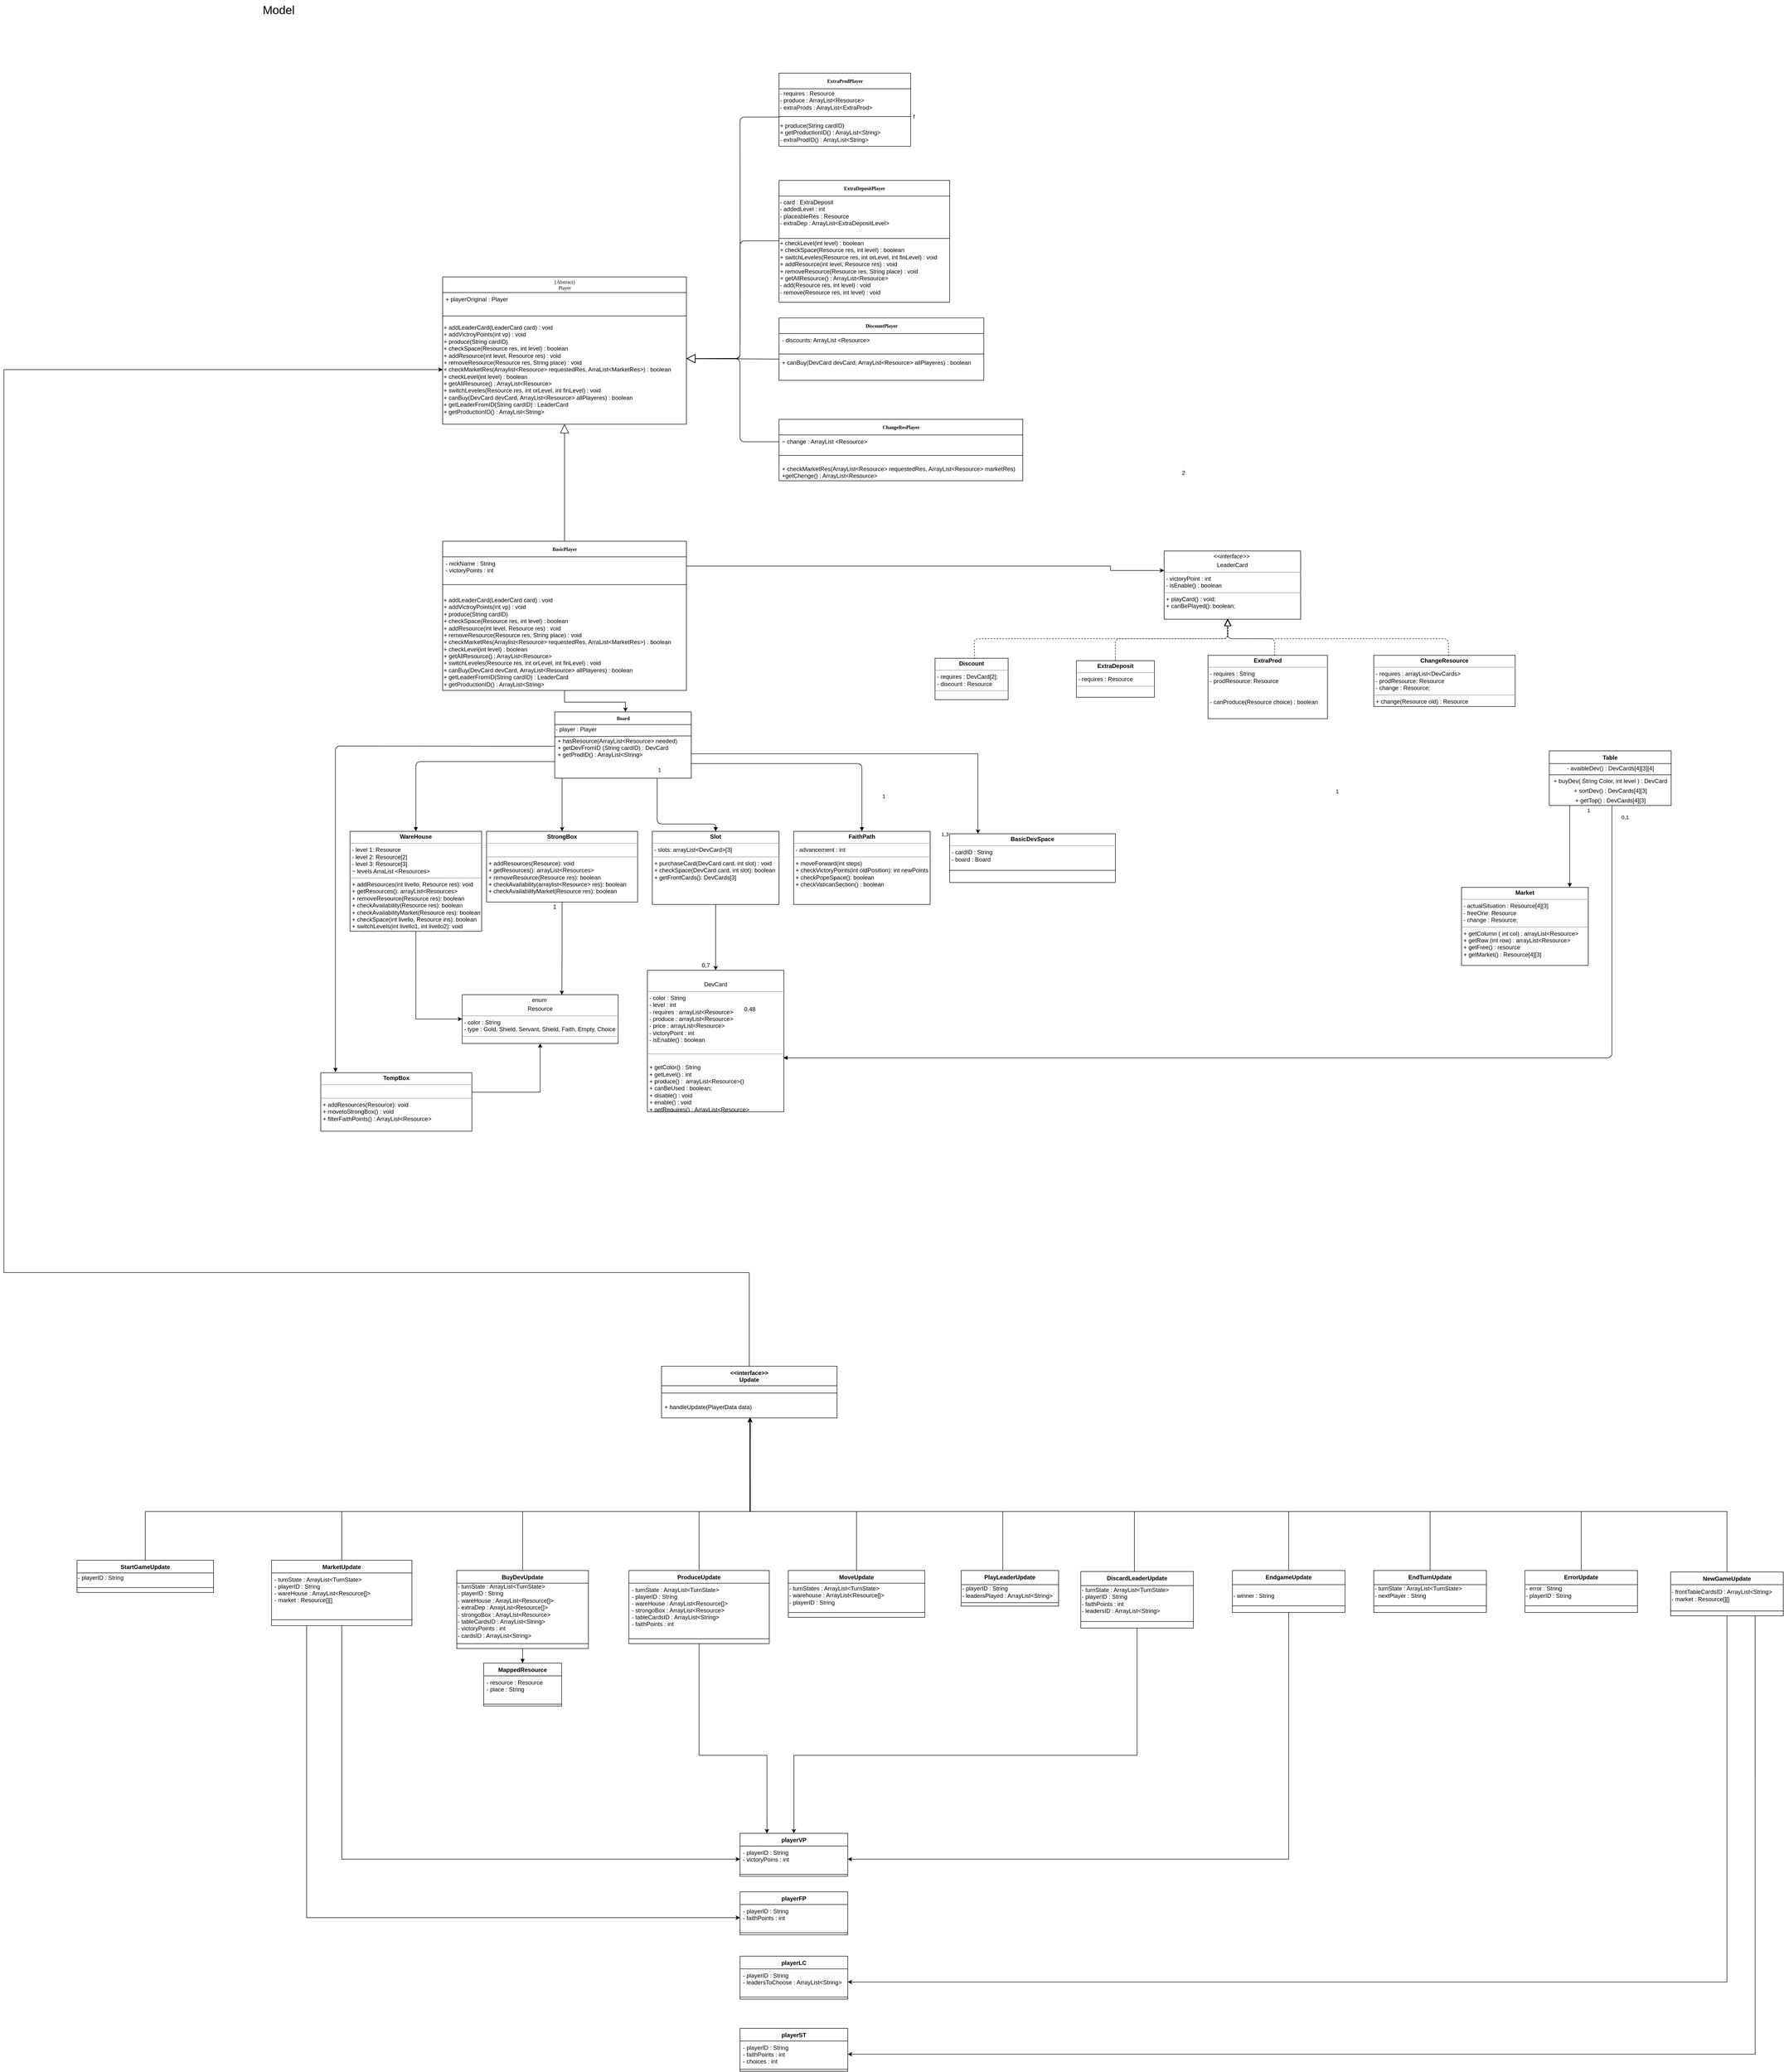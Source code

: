 <mxfile version="14.6.10" type="github">
  <diagram name="Page-1" id="c4acf3e9-155e-7222-9cf6-157b1a14988f">
    <mxGraphModel dx="3697" dy="1981" grid="1" gridSize="10" guides="1" tooltips="1" connect="1" arrows="1" fold="1" page="1" pageScale="1" pageWidth="850" pageHeight="1100" background="#ffffff" math="0" shadow="0">
      <root>
        <mxCell id="0" />
        <mxCell id="1" parent="0" />
        <mxCell id="kKySkyt4rWCCK8jObTBy-1" style="edgeStyle=orthogonalEdgeStyle;rounded=0;orthogonalLoop=1;jettySize=auto;html=1;exitX=1;exitY=0.5;exitDx=0;exitDy=0;entryX=0;entryY=0.286;entryDx=0;entryDy=0;entryPerimeter=0;" parent="1" source="17acba5748e5396b-21" target="Tt4_UZsse2JY--aP2vom-9" edge="1">
          <mxGeometry relative="1" as="geometry">
            <mxPoint x="1250" y="370" as="targetPoint" />
            <Array as="points">
              <mxPoint x="1170" y="361" />
              <mxPoint x="1170" y="370" />
            </Array>
          </mxGeometry>
        </mxCell>
        <mxCell id="17acba5748e5396b-20" value="{Abstract}&lt;br&gt;Player" style="swimlane;html=1;fontStyle=0;childLayout=stackLayout;horizontal=1;startSize=32;fillColor=none;horizontalStack=0;resizeParent=1;resizeLast=0;collapsible=1;marginBottom=0;swimlaneFillColor=#ffffff;rounded=0;shadow=0;comic=0;labelBackgroundColor=none;strokeWidth=1;fontFamily=Verdana;fontSize=10;align=center;" parent="1" vertex="1">
          <mxGeometry x="-200" y="-232" width="500" height="302" as="geometry" />
        </mxCell>
        <mxCell id="tSDiauI4BHr5IlE3H6ec-18" value="+ playerOriginal : Player" style="text;html=1;strokeColor=none;fillColor=none;align=left;verticalAlign=top;spacingLeft=4;spacingRight=4;whiteSpace=wrap;overflow=hidden;rotatable=0;points=[[0,0.5],[1,0.5]];portConstraint=eastwest;" parent="17acba5748e5396b-20" vertex="1">
          <mxGeometry y="32" width="500" height="28" as="geometry" />
        </mxCell>
        <mxCell id="Tt4_UZsse2JY--aP2vom-36" value="" style="line;strokeWidth=1;fillColor=none;align=left;verticalAlign=middle;spacingTop=-1;spacingLeft=3;spacingRight=3;rotatable=0;labelPosition=right;points=[];portConstraint=eastwest;" parent="17acba5748e5396b-20" vertex="1">
          <mxGeometry y="60" width="500" height="40" as="geometry" />
        </mxCell>
        <mxCell id="J_sTyP8ABnYzC_URSm-T-1" value="+ addLeaderCard(LeaderCard card) : void&lt;br&gt;+ addVictroyPoints(int vp) : void&lt;br&gt;+ produce(String cardID)&lt;br&gt;+ checkSpace(Resource res, int level) : boolean&lt;br&gt;+ addResource(int level, Resource res) : void&lt;br&gt;+ removeResource(Resource res, String place) : void&lt;br&gt;+ checkMarketRes(Arraylist&amp;lt;Resource&amp;gt; requestedRes, ArraList&amp;lt;MarketRes&amp;gt;) : boolean&lt;br&gt;+ checkLevel(int level) : boolean&lt;br&gt;+ getAllResource() : ArrayList&amp;lt;Resource&amp;gt;&lt;br&gt;+ switchLeveles(Resource res, int orLevel, int finLevel) : void&lt;br&gt;+ canBuy(DevCard devCard, ArrayList&amp;lt;Resource&amp;gt; allPlayeres) : boolean&lt;br&gt;+ getLeaderFromID(String cardID) : LeaderCard&lt;br&gt;+ getProductionID() : ArrayList&amp;lt;String&amp;gt;&lt;br&gt;" style="text;html=1;strokeColor=none;fillColor=none;align=left;verticalAlign=middle;whiteSpace=wrap;rounded=0;" parent="17acba5748e5396b-20" vertex="1">
          <mxGeometry y="100" width="500" height="180" as="geometry" />
        </mxCell>
        <mxCell id="8uedm5YtxWgwwN68aBkR-3" style="edgeStyle=orthogonalEdgeStyle;rounded=0;orthogonalLoop=1;jettySize=auto;html=1;exitX=1;exitY=0.443;exitDx=0;exitDy=0;exitPerimeter=0;" parent="1" source="J_sTyP8ABnYzC_URSm-T-20" target="Tt4_UZsse2JY--aP2vom-49" edge="1">
          <mxGeometry relative="1" as="geometry">
            <Array as="points">
              <mxPoint x="898" y="746" />
            </Array>
            <mxPoint x="897.66" y="979.35" as="targetPoint" />
          </mxGeometry>
        </mxCell>
        <mxCell id="J_sTyP8ABnYzC_URSm-T-11" style="edgeStyle=orthogonalEdgeStyle;rounded=0;orthogonalLoop=1;jettySize=auto;html=1;" parent="1" target="RtRzZt0xqBWtNR3uWcVC-19" edge="1">
          <mxGeometry relative="1" as="geometry">
            <mxPoint x="45" y="796" as="sourcePoint" />
            <Array as="points">
              <mxPoint x="45" y="796" />
            </Array>
          </mxGeometry>
        </mxCell>
        <mxCell id="5d2195bd80daf111-5" value="&lt;b&gt;Board&lt;/b&gt;" style="swimlane;html=1;fontStyle=0;childLayout=stackLayout;horizontal=1;startSize=26;fillColor=none;horizontalStack=0;resizeParent=1;resizeLast=0;collapsible=1;marginBottom=0;swimlaneFillColor=#ffffff;rounded=0;shadow=0;comic=0;labelBackgroundColor=none;strokeWidth=1;fontFamily=Verdana;fontSize=10;align=center;" parent="1" vertex="1">
          <mxGeometry x="30" y="660" width="280" height="136" as="geometry" />
        </mxCell>
        <mxCell id="J_sTyP8ABnYzC_URSm-T-12" value="- player : Player&lt;br&gt;" style="text;html=1;strokeColor=none;fillColor=none;align=left;verticalAlign=middle;whiteSpace=wrap;rounded=0;" parent="5d2195bd80daf111-5" vertex="1">
          <mxGeometry y="26" width="280" height="20" as="geometry" />
        </mxCell>
        <mxCell id="J_sTyP8ABnYzC_URSm-T-20" value="+ hasResource(ArrayList&lt;Resource&gt; needed)&#xa;+ getDevFromID (String cardID) : DevCard&#xa;+ getProdID() : ArrayList&lt;String&gt;&#xa;" style="text;strokeColor=none;fillColor=none;align=left;verticalAlign=top;spacingLeft=4;spacingRight=4;overflow=hidden;rotatable=0;points=[[0,0.5],[1,0.5]];portConstraint=eastwest;" parent="5d2195bd80daf111-5" vertex="1">
          <mxGeometry y="46" width="280" height="90" as="geometry" />
        </mxCell>
        <mxCell id="J_sTyP8ABnYzC_URSm-T-14" value="" style="endArrow=none;html=1;exitX=0;exitY=0.056;exitDx=0;exitDy=0;exitPerimeter=0;entryX=1.002;entryY=0.037;entryDx=0;entryDy=0;entryPerimeter=0;" parent="5d2195bd80daf111-5" source="J_sTyP8ABnYzC_URSm-T-20" target="J_sTyP8ABnYzC_URSm-T-20" edge="1">
          <mxGeometry width="50" height="50" relative="1" as="geometry">
            <mxPoint x="-40" y="90" as="sourcePoint" />
            <mxPoint x="270" y="50" as="targetPoint" />
            <Array as="points">
              <mxPoint x="140" y="50" />
            </Array>
          </mxGeometry>
        </mxCell>
        <mxCell id="5d2195bd80daf111-12" value="&lt;p style=&quot;margin: 0px ; margin-top: 4px ; text-align: center&quot;&gt;&lt;i&gt;enum&amp;nbsp;&lt;/i&gt;&lt;/p&gt;&lt;p style=&quot;margin: 0px ; margin-top: 4px ; text-align: center&quot;&gt;Resource&lt;/p&gt;&lt;hr size=&quot;1&quot;&gt;&lt;p style=&quot;margin: 0px ; margin-left: 4px&quot;&gt;- color : String&lt;br&gt;- type : Gold, Shield, Servant, Shield, Faith, Empty, Choice&lt;/p&gt;&lt;hr size=&quot;1&quot;&gt;&lt;p style=&quot;margin: 0px ; margin-left: 4px&quot;&gt;&lt;br&gt;&lt;/p&gt;" style="verticalAlign=top;align=left;overflow=fill;fontSize=12;fontFamily=Helvetica;html=1;rounded=0;shadow=0;comic=0;labelBackgroundColor=none;strokeWidth=1" parent="1" vertex="1">
          <mxGeometry x="-160" y="1240" width="320" height="100" as="geometry" />
        </mxCell>
        <mxCell id="RtRzZt0xqBWtNR3uWcVC-22" style="edgeStyle=orthogonalEdgeStyle;rounded=0;orthogonalLoop=1;jettySize=auto;html=1;entryX=0.639;entryY=0.004;entryDx=0;entryDy=0;entryPerimeter=0;" parent="1" source="RtRzZt0xqBWtNR3uWcVC-19" target="5d2195bd80daf111-12" edge="1">
          <mxGeometry relative="1" as="geometry" />
        </mxCell>
        <mxCell id="RtRzZt0xqBWtNR3uWcVC-19" value="&lt;p style=&quot;margin: 0px ; margin-top: 4px ; text-align: center&quot;&gt;&lt;b&gt;StrongBox&lt;/b&gt;&lt;/p&gt;&lt;hr size=&quot;1&quot;&gt;&lt;p style=&quot;margin: 0px ; margin-left: 4px&quot;&gt;&lt;br&gt;&lt;/p&gt;&lt;hr size=&quot;1&quot;&gt;&lt;p style=&quot;margin: 0px ; margin-left: 4px&quot;&gt;+ addResources(Resource): void&lt;/p&gt;&lt;p style=&quot;margin: 0px ; margin-left: 4px&quot;&gt;+ getResources(): arrayList&amp;lt;Resources&amp;gt;&lt;/p&gt;&lt;p style=&quot;margin: 0px ; margin-left: 4px&quot;&gt;+ removeResource(Resource res): boolean&lt;/p&gt;&lt;p style=&quot;margin: 0px ; margin-left: 4px&quot;&gt;+ checkAvailability(arraylist&amp;lt;Resource&amp;gt; res): boolean&lt;/p&gt;&lt;p style=&quot;margin: 0px ; margin-left: 4px&quot;&gt;+ checkAvailabilityMarket(Resource res): boolean&lt;br&gt;&lt;/p&gt;" style="verticalAlign=top;align=left;overflow=fill;fontSize=12;fontFamily=Helvetica;html=1;rounded=0;shadow=0;comic=0;labelBackgroundColor=none;strokeWidth=1" parent="1" vertex="1">
          <mxGeometry x="-110" y="905" width="310" height="145" as="geometry" />
        </mxCell>
        <mxCell id="RtRzZt0xqBWtNR3uWcVC-25" style="edgeStyle=orthogonalEdgeStyle;rounded=0;orthogonalLoop=1;jettySize=auto;html=1;" parent="1" source="RtRzZt0xqBWtNR3uWcVC-20" target="5d2195bd80daf111-12" edge="1">
          <mxGeometry relative="1" as="geometry">
            <Array as="points">
              <mxPoint x="-255" y="1190" />
              <mxPoint x="-255" y="1190" />
            </Array>
          </mxGeometry>
        </mxCell>
        <mxCell id="RtRzZt0xqBWtNR3uWcVC-20" value="&lt;p style=&quot;margin: 0px ; margin-top: 4px ; text-align: center&quot;&gt;&lt;b&gt;WareHouse&lt;/b&gt;&lt;/p&gt;&lt;hr size=&quot;1&quot;&gt;&lt;p style=&quot;margin: 0px ; margin-left: 4px&quot;&gt;- level 1: Resource&lt;/p&gt;&lt;p style=&quot;margin: 0px ; margin-left: 4px&quot;&gt;- level 2: Resource[2]&lt;/p&gt;&lt;p style=&quot;margin: 0px ; margin-left: 4px&quot;&gt;- level 3: Resource[3]&lt;/p&gt;&lt;p style=&quot;margin: 0px ; margin-left: 4px&quot;&gt;~ levels ArraList &amp;lt;Resources&amp;gt;&lt;/p&gt;&lt;hr size=&quot;1&quot;&gt;&lt;p style=&quot;margin: 0px ; margin-left: 4px&quot;&gt;+ addResources(int livello, Resource res): void&lt;/p&gt;&lt;p style=&quot;margin: 0px ; margin-left: 4px&quot;&gt;+ getResources(): arrayList&amp;lt;Resources&amp;gt;&lt;/p&gt;&lt;p style=&quot;margin: 0px ; margin-left: 4px&quot;&gt;+ removeResource(Resource res): boolean&lt;/p&gt;&lt;p style=&quot;margin: 0px ; margin-left: 4px&quot;&gt;+ checkAvailability(Resource res): boolean&lt;/p&gt;&lt;p style=&quot;margin: 0px ; margin-left: 4px&quot;&gt;+ checkAvailabilityMarket(Resource res): boolean&lt;/p&gt;&lt;p style=&quot;margin: 0px ; margin-left: 4px&quot;&gt;+ checkSpace(int livello, Resource ins): boolean&lt;/p&gt;&lt;p style=&quot;margin: 0px ; margin-left: 4px&quot;&gt;+ switchLevels(int livello1, int livello2): void&lt;/p&gt;" style="verticalAlign=top;align=left;overflow=fill;fontSize=12;fontFamily=Helvetica;html=1;rounded=0;shadow=0;comic=0;labelBackgroundColor=none;strokeWidth=1" parent="1" vertex="1">
          <mxGeometry x="-390" y="905" width="270" height="205" as="geometry" />
        </mxCell>
        <mxCell id="RtRzZt0xqBWtNR3uWcVC-24" value="1" style="text;html=1;strokeColor=none;fillColor=none;align=center;verticalAlign=middle;whiteSpace=wrap;rounded=0;" parent="1" vertex="1">
          <mxGeometry x="10" y="1050" width="40" height="20" as="geometry" />
        </mxCell>
        <mxCell id="Tt4_UZsse2JY--aP2vom-6" style="edgeStyle=orthogonalEdgeStyle;rounded=0;orthogonalLoop=1;jettySize=auto;html=1;" parent="1" source="RtRzZt0xqBWtNR3uWcVC-28" target="Tt4_UZsse2JY--aP2vom-1" edge="1">
          <mxGeometry relative="1" as="geometry" />
        </mxCell>
        <mxCell id="RtRzZt0xqBWtNR3uWcVC-28" value="&lt;p style=&quot;margin: 0px ; margin-top: 4px ; text-align: center&quot;&gt;&lt;b&gt;Slot&lt;/b&gt;&lt;/p&gt;&lt;hr size=&quot;1&quot;&gt;&lt;p style=&quot;margin: 0px ; margin-left: 4px&quot;&gt;- slots: arrayList&amp;lt;DevCard&amp;gt;[3]&lt;/p&gt;&lt;hr size=&quot;1&quot;&gt;&lt;p style=&quot;margin: 0px ; margin-left: 4px&quot;&gt;+ purchaseCard(DevCard card, int slot) : void&lt;/p&gt;&lt;p style=&quot;margin: 0px ; margin-left: 4px&quot;&gt;+ checkSpace(DevCard card, int slot): boolean&lt;/p&gt;&lt;p style=&quot;margin: 0px ; margin-left: 4px&quot;&gt;+ getFrontCards(): DevCards[3]&lt;/p&gt;&lt;p style=&quot;margin: 0px ; margin-left: 4px&quot;&gt;&lt;br&gt;&lt;/p&gt;" style="verticalAlign=top;align=left;overflow=fill;fontSize=12;fontFamily=Helvetica;html=1;rounded=0;shadow=0;comic=0;labelBackgroundColor=none;strokeWidth=1" parent="1" vertex="1">
          <mxGeometry x="230" y="905" width="260" height="150" as="geometry" />
        </mxCell>
        <mxCell id="RtRzZt0xqBWtNR3uWcVC-29" value="&lt;p style=&quot;margin: 0px ; margin-top: 4px ; text-align: center&quot;&gt;&lt;b&gt;FaithPath&lt;/b&gt;&lt;/p&gt;&lt;hr size=&quot;1&quot;&gt;&lt;p style=&quot;margin: 0px ; margin-left: 4px&quot;&gt;- advancement : int&lt;/p&gt;&lt;hr size=&quot;1&quot;&gt;&lt;p style=&quot;margin: 0px ; margin-left: 4px&quot;&gt;+ moveForward(int steps)&lt;/p&gt;&lt;p style=&quot;margin: 0px ; margin-left: 4px&quot;&gt;+ checkVictoryPoints(int oldPosition): int newPoints&lt;/p&gt;&lt;p style=&quot;margin: 0px ; margin-left: 4px&quot;&gt;+ checkPopeSpace(): boolean&lt;/p&gt;&lt;p style=&quot;margin: 0px ; margin-left: 4px&quot;&gt;+ checkVaticanSection() : boolean&lt;/p&gt;" style="verticalAlign=top;align=left;overflow=fill;fontSize=12;fontFamily=Helvetica;html=1;rounded=0;shadow=0;comic=0;labelBackgroundColor=none;strokeWidth=1" parent="1" vertex="1">
          <mxGeometry x="520" y="905" width="280" height="150" as="geometry" />
        </mxCell>
        <mxCell id="Tt4_UZsse2JY--aP2vom-1" value="&lt;p style=&quot;margin: 0px ; margin-top: 4px ; text-align: center&quot;&gt;&lt;br&gt;&lt;/p&gt;&lt;p style=&quot;margin: 0px ; margin-top: 4px ; text-align: center&quot;&gt;DevCard&lt;/p&gt;&lt;hr size=&quot;1&quot;&gt;&lt;p style=&quot;margin: 0px ; margin-left: 4px&quot;&gt;- color : String&lt;br&gt;- level : int&amp;nbsp;&lt;/p&gt;&lt;p style=&quot;margin: 0px ; margin-left: 4px&quot;&gt;- requires : arrayList&amp;lt;Resource&amp;gt;&lt;/p&gt;&lt;p style=&quot;margin: 0px ; margin-left: 4px&quot;&gt;- produce : arrayList&amp;lt;Resource&amp;gt;&amp;nbsp;&lt;/p&gt;&lt;p style=&quot;margin: 0px ; margin-left: 4px&quot;&gt;- price : arrayList&amp;lt;Resource&amp;gt;&lt;/p&gt;&lt;p style=&quot;margin: 0px ; margin-left: 4px&quot;&gt;- victoryPoint : int&lt;/p&gt;&lt;p style=&quot;margin: 0px ; margin-left: 4px&quot;&gt;- isEnable() : boolean&lt;/p&gt;&lt;p style=&quot;margin: 0px ; margin-left: 4px&quot;&gt;&lt;br&gt;&lt;/p&gt;&lt;hr size=&quot;1&quot;&gt;&lt;p style=&quot;margin: 0px ; margin-left: 4px&quot;&gt;&amp;nbsp;&lt;/p&gt;&lt;p style=&quot;margin: 0px ; margin-left: 4px&quot;&gt;+ getColor() : String&lt;/p&gt;&lt;p style=&quot;margin: 0px ; margin-left: 4px&quot;&gt;+ getLevel() : int&amp;nbsp;&lt;/p&gt;&lt;p style=&quot;margin: 0px ; margin-left: 4px&quot;&gt;+ produce() : &amp;nbsp;arrayList&amp;lt;Resource&amp;gt;()&lt;/p&gt;&lt;p style=&quot;margin: 0px ; margin-left: 4px&quot;&gt;+ canBeUsed : boolean;&lt;/p&gt;&lt;p style=&quot;margin: 0px ; margin-left: 4px&quot;&gt;+ disable() : void&lt;/p&gt;&lt;p style=&quot;margin: 0px ; margin-left: 4px&quot;&gt;+ enable() : void&lt;/p&gt;&lt;p style=&quot;margin: 0px ; margin-left: 4px&quot;&gt;+ getRequires() : ArrayList&amp;lt;Resource&amp;gt;&lt;/p&gt;&lt;p style=&quot;margin: 0px ; margin-left: 4px&quot;&gt;&lt;br&gt;&lt;/p&gt;&lt;p style=&quot;margin: 0px ; margin-left: 4px&quot;&gt;&lt;br&gt;&lt;/p&gt;" style="verticalAlign=top;align=left;overflow=fill;fontSize=12;fontFamily=Helvetica;html=1;rounded=0;shadow=0;comic=0;labelBackgroundColor=none;strokeWidth=1" parent="1" vertex="1">
          <mxGeometry x="220" y="1190" width="280" height="290" as="geometry" />
        </mxCell>
        <mxCell id="Tt4_UZsse2JY--aP2vom-7" value="0,7" style="text;html=1;strokeColor=none;fillColor=none;align=center;verticalAlign=middle;whiteSpace=wrap;rounded=0;" parent="1" vertex="1">
          <mxGeometry x="320" y="1170" width="40" height="20" as="geometry" />
        </mxCell>
        <mxCell id="Tt4_UZsse2JY--aP2vom-9" value="&lt;p style=&quot;margin: 0px ; margin-top: 4px ; text-align: center&quot;&gt;&lt;i&gt;&amp;lt;&amp;lt;interface&amp;gt;&amp;gt;&amp;nbsp;&lt;/i&gt;&lt;/p&gt;&lt;p style=&quot;margin: 0px ; margin-top: 4px ; text-align: center&quot;&gt;LeaderCard&lt;/p&gt;&lt;hr size=&quot;1&quot;&gt;&lt;p style=&quot;margin: 0px ; margin-left: 4px&quot;&gt;- victoryPoint : int&lt;br&gt;&lt;/p&gt;&lt;p style=&quot;margin: 0px ; margin-left: 4px&quot;&gt;- isEnable() : boolean&lt;/p&gt;&lt;hr size=&quot;1&quot;&gt;&lt;p style=&quot;margin: 0px ; margin-left: 4px&quot;&gt;+ playCard() : void;&lt;br&gt;&lt;/p&gt;&lt;p style=&quot;margin: 0px ; margin-left: 4px&quot;&gt;+ canBePlayed(): boolean;&lt;/p&gt;" style="verticalAlign=top;align=left;overflow=fill;fontSize=12;fontFamily=Helvetica;html=1;rounded=0;shadow=0;comic=0;labelBackgroundColor=none;strokeWidth=1" parent="1" vertex="1">
          <mxGeometry x="1280" y="330" width="280" height="140" as="geometry" />
        </mxCell>
        <mxCell id="Tt4_UZsse2JY--aP2vom-10" value="&lt;p style=&quot;margin: 0px ; margin-top: 4px ; text-align: center&quot;&gt;&lt;b&gt;Discount&lt;/b&gt;&lt;/p&gt;&lt;hr size=&quot;1&quot;&gt;&lt;p style=&quot;margin: 0px ; margin-left: 4px&quot;&gt;- requires : DevCard[2];&lt;/p&gt;&lt;p style=&quot;margin: 0px ; margin-left: 4px&quot;&gt;- discount : Resource&lt;/p&gt;&lt;hr size=&quot;1&quot;&gt;&lt;p style=&quot;margin: 0px ; margin-left: 4px&quot;&gt;&lt;br&gt;&lt;/p&gt;" style="verticalAlign=top;align=left;overflow=fill;fontSize=12;fontFamily=Helvetica;html=1;rounded=0;shadow=0;comic=0;labelBackgroundColor=none;strokeWidth=1" parent="1" vertex="1">
          <mxGeometry x="810" y="550" width="150" height="85" as="geometry" />
        </mxCell>
        <mxCell id="Tt4_UZsse2JY--aP2vom-15" value="2" style="text;html=1;strokeColor=none;fillColor=none;align=center;verticalAlign=middle;whiteSpace=wrap;rounded=0;" parent="1" vertex="1">
          <mxGeometry x="1300" y="160" width="40" height="20" as="geometry" />
        </mxCell>
        <mxCell id="Tt4_UZsse2JY--aP2vom-23" value="&lt;p style=&quot;margin: 0px ; margin-top: 4px ; text-align: center&quot;&gt;&lt;b&gt;ExtraDeposit&lt;/b&gt;&lt;/p&gt;&lt;hr size=&quot;1&quot;&gt;&lt;p style=&quot;margin: 0px ; margin-left: 4px&quot;&gt;- requires : Resource&lt;/p&gt;&lt;hr size=&quot;1&quot;&gt;&lt;p style=&quot;margin: 0px ; margin-left: 4px&quot;&gt;&lt;br&gt;&lt;/p&gt;" style="verticalAlign=top;align=left;overflow=fill;fontSize=12;fontFamily=Helvetica;html=1;rounded=0;shadow=0;comic=0;labelBackgroundColor=none;strokeWidth=1" parent="1" vertex="1">
          <mxGeometry x="1100" y="555" width="160" height="75" as="geometry" />
        </mxCell>
        <mxCell id="Tt4_UZsse2JY--aP2vom-26" value="" style="endArrow=block;dashed=1;endFill=0;endSize=12;html=1;exitX=0.543;exitY=0.02;exitDx=0;exitDy=0;exitPerimeter=0;entryX=0.468;entryY=0.997;entryDx=0;entryDy=0;entryPerimeter=0;" parent="1" source="Tt4_UZsse2JY--aP2vom-10" target="Tt4_UZsse2JY--aP2vom-9" edge="1">
          <mxGeometry width="160" relative="1" as="geometry">
            <mxPoint x="1040" y="560" as="sourcePoint" />
            <mxPoint x="1200" y="560" as="targetPoint" />
            <Array as="points">
              <mxPoint x="890" y="510" />
              <mxPoint x="1411" y="510" />
            </Array>
          </mxGeometry>
        </mxCell>
        <mxCell id="Tt4_UZsse2JY--aP2vom-28" value="" style="endArrow=block;dashed=1;endFill=0;endSize=12;html=1;entryX=0.464;entryY=0.997;entryDx=0;entryDy=0;entryPerimeter=0;" parent="1" source="Tt4_UZsse2JY--aP2vom-23" target="Tt4_UZsse2JY--aP2vom-9" edge="1">
          <mxGeometry width="160" relative="1" as="geometry">
            <mxPoint x="1050.32" y="626.7" as="sourcePoint" />
            <mxPoint x="1410" y="450" as="targetPoint" />
            <Array as="points">
              <mxPoint x="1180" y="510" />
              <mxPoint x="1410" y="510" />
            </Array>
          </mxGeometry>
        </mxCell>
        <mxCell id="Tt4_UZsse2JY--aP2vom-29" value="&lt;p style=&quot;margin: 0px ; margin-top: 4px ; text-align: center&quot;&gt;&lt;b&gt;ExtraProd&lt;/b&gt;&lt;/p&gt;&lt;hr size=&quot;1&quot;&gt;&lt;p style=&quot;margin: 0px ; margin-left: 4px&quot;&gt;- requires : String&lt;/p&gt;&lt;p style=&quot;margin: 0px ; margin-left: 4px&quot;&gt;- prodResource: Resource&lt;/p&gt;&lt;p style=&quot;margin: 0px ; margin-left: 4px&quot;&gt;&lt;br&gt;&lt;/p&gt;&lt;p style=&quot;margin: 0px ; margin-left: 4px&quot;&gt;&lt;br&gt;&lt;/p&gt;&lt;p style=&quot;margin: 0px ; margin-left: 4px&quot;&gt;- canProduce(Resource choice) : boolean&lt;/p&gt;" style="verticalAlign=top;align=left;overflow=fill;fontSize=12;fontFamily=Helvetica;html=1;rounded=0;shadow=0;comic=0;labelBackgroundColor=none;strokeWidth=1" parent="1" vertex="1">
          <mxGeometry x="1370" y="544" width="245" height="130" as="geometry" />
        </mxCell>
        <mxCell id="Tt4_UZsse2JY--aP2vom-31" value="" style="endArrow=block;dashed=1;endFill=0;endSize=12;html=1;exitX=0.557;exitY=0.005;exitDx=0;exitDy=0;exitPerimeter=0;entryX=0.467;entryY=0.995;entryDx=0;entryDy=0;entryPerimeter=0;" parent="1" source="Tt4_UZsse2JY--aP2vom-29" target="Tt4_UZsse2JY--aP2vom-9" edge="1">
          <mxGeometry width="160" relative="1" as="geometry">
            <mxPoint x="1340" y="625" as="sourcePoint" />
            <mxPoint x="1410" y="460" as="targetPoint" />
            <Array as="points">
              <mxPoint x="1507" y="510" />
              <mxPoint x="1410" y="510" />
            </Array>
          </mxGeometry>
        </mxCell>
        <mxCell id="Tt4_UZsse2JY--aP2vom-32" value="&lt;p style=&quot;margin: 0px ; margin-top: 4px ; text-align: center&quot;&gt;&lt;b&gt;ChangeResource&lt;/b&gt;&lt;/p&gt;&lt;hr size=&quot;1&quot;&gt;&lt;p style=&quot;margin: 0px ; margin-left: 4px&quot;&gt;- requires : arrayList&amp;lt;DevCards&amp;gt;&lt;/p&gt;&lt;p style=&quot;margin: 0px ; margin-left: 4px&quot;&gt;- prodResource: Resource&lt;/p&gt;&lt;p style=&quot;margin: 0px ; margin-left: 4px&quot;&gt;- change : Resource;&lt;/p&gt;&lt;hr size=&quot;1&quot;&gt;&lt;p style=&quot;margin: 0px ; margin-left: 4px&quot;&gt;+ change(Resource old) : Resource&lt;/p&gt;" style="verticalAlign=top;align=left;overflow=fill;fontSize=12;fontFamily=Helvetica;html=1;rounded=0;shadow=0;comic=0;labelBackgroundColor=none;strokeWidth=1" parent="1" vertex="1">
          <mxGeometry x="1710" y="544" width="290" height="105" as="geometry" />
        </mxCell>
        <mxCell id="Tt4_UZsse2JY--aP2vom-33" value="" style="endArrow=block;dashed=1;endFill=0;endSize=12;html=1;exitX=0.529;exitY=0.012;exitDx=0;exitDy=0;exitPerimeter=0;entryX=0.465;entryY=0.995;entryDx=0;entryDy=0;entryPerimeter=0;" parent="1" source="Tt4_UZsse2JY--aP2vom-32" target="Tt4_UZsse2JY--aP2vom-9" edge="1">
          <mxGeometry width="160" relative="1" as="geometry">
            <mxPoint x="1631.53" y="615.005" as="sourcePoint" />
            <mxPoint x="1410" y="450" as="targetPoint" />
            <Array as="points">
              <mxPoint x="1863" y="510" />
              <mxPoint x="1550" y="510" />
              <mxPoint x="1410" y="510" />
            </Array>
          </mxGeometry>
        </mxCell>
        <mxCell id="Tt4_UZsse2JY--aP2vom-41" value="" style="endArrow=block;endFill=1;html=1;edgeStyle=orthogonalEdgeStyle;align=left;verticalAlign=top;entryX=0.5;entryY=0;entryDx=0;entryDy=0;" parent="1" source="J_sTyP8ABnYzC_URSm-T-20" target="RtRzZt0xqBWtNR3uWcVC-29" edge="1">
          <mxGeometry x="-0.854" y="-15" relative="1" as="geometry">
            <mxPoint x="360" y="840" as="sourcePoint" />
            <mxPoint x="410" y="825" as="targetPoint" />
            <mxPoint as="offset" />
            <Array as="points">
              <mxPoint x="660" y="766" />
            </Array>
          </mxGeometry>
        </mxCell>
        <mxCell id="Tt4_UZsse2JY--aP2vom-42" value="1" style="edgeLabel;resizable=0;html=1;align=left;verticalAlign=bottom;" parent="Tt4_UZsse2JY--aP2vom-41" connectable="0" vertex="1">
          <mxGeometry x="-1" relative="1" as="geometry">
            <mxPoint x="390" y="75" as="offset" />
          </mxGeometry>
        </mxCell>
        <mxCell id="Tt4_UZsse2JY--aP2vom-63" value="1" style="edgeLabel;resizable=0;html=1;align=left;verticalAlign=bottom;" parent="Tt4_UZsse2JY--aP2vom-41" connectable="0" vertex="1">
          <mxGeometry x="-1" relative="1" as="geometry">
            <mxPoint x="1320" y="65" as="offset" />
          </mxGeometry>
        </mxCell>
        <mxCell id="Tt4_UZsse2JY--aP2vom-43" value="" style="endArrow=block;endFill=1;html=1;edgeStyle=orthogonalEdgeStyle;align=left;verticalAlign=top;entryX=0.5;entryY=0;entryDx=0;entryDy=0;exitX=0;exitY=0.75;exitDx=0;exitDy=0;" parent="1" source="5d2195bd80daf111-5" target="RtRzZt0xqBWtNR3uWcVC-20" edge="1">
          <mxGeometry x="-0.854" y="-15" relative="1" as="geometry">
            <mxPoint x="-60" y="840" as="sourcePoint" />
            <mxPoint x="300" y="895" as="targetPoint" />
            <Array as="points">
              <mxPoint x="-255" y="762" />
            </Array>
            <mxPoint as="offset" />
          </mxGeometry>
        </mxCell>
        <mxCell id="Tt4_UZsse2JY--aP2vom-44" value="1,3" style="edgeLabel;resizable=0;html=1;align=left;verticalAlign=bottom;" parent="Tt4_UZsse2JY--aP2vom-43" connectable="0" vertex="1">
          <mxGeometry x="-1" relative="1" as="geometry">
            <mxPoint x="790.96" y="157.5" as="offset" />
          </mxGeometry>
        </mxCell>
        <mxCell id="Tt4_UZsse2JY--aP2vom-45" value="" style="endArrow=block;endFill=1;html=1;edgeStyle=orthogonalEdgeStyle;align=left;verticalAlign=top;exitX=0.75;exitY=1;exitDx=0;exitDy=0;" parent="1" source="5d2195bd80daf111-5" target="RtRzZt0xqBWtNR3uWcVC-28" edge="1">
          <mxGeometry x="-0.854" y="-15" relative="1" as="geometry">
            <mxPoint x="340" y="870" as="sourcePoint" />
            <mxPoint x="590" y="915" as="targetPoint" />
            <mxPoint as="offset" />
            <Array as="points">
              <mxPoint x="240" y="890" />
              <mxPoint x="360" y="890" />
            </Array>
          </mxGeometry>
        </mxCell>
        <mxCell id="Tt4_UZsse2JY--aP2vom-46" value="1" style="edgeLabel;resizable=0;html=1;align=left;verticalAlign=bottom;" parent="Tt4_UZsse2JY--aP2vom-45" connectable="0" vertex="1">
          <mxGeometry x="-1" relative="1" as="geometry">
            <mxPoint y="-9" as="offset" />
          </mxGeometry>
        </mxCell>
        <mxCell id="Tt4_UZsse2JY--aP2vom-49" value="&lt;p style=&quot;margin: 0px ; margin-top: 4px ; text-align: center&quot;&gt;&lt;b&gt;BasicDevSpace&lt;/b&gt;&lt;br&gt;&lt;/p&gt;&lt;hr size=&quot;1&quot;&gt;&lt;p style=&quot;margin: 0px ; margin-left: 4px&quot;&gt;- cardID : String&lt;/p&gt;&lt;p style=&quot;margin: 0px ; margin-left: 4px&quot;&gt;- board : Board&lt;/p&gt;&lt;p style=&quot;margin: 0px ; margin-left: 4px&quot;&gt;&lt;br&gt;&lt;/p&gt;&lt;p style=&quot;margin: 0px ; margin-left: 4px&quot;&gt;&lt;br&gt;&lt;/p&gt;&lt;p style=&quot;margin: 0px ; margin-left: 4px&quot;&gt;&lt;br&gt;&lt;/p&gt;&lt;p style=&quot;margin: 0px ; margin-left: 4px&quot;&gt;&lt;br&gt;&lt;/p&gt;" style="verticalAlign=top;align=left;overflow=fill;fontSize=12;fontFamily=Helvetica;html=1;rounded=0;shadow=0;comic=0;labelBackgroundColor=none;strokeWidth=1" parent="1" vertex="1">
          <mxGeometry x="840" y="910" width="340" height="100" as="geometry" />
        </mxCell>
        <mxCell id="Tt4_UZsse2JY--aP2vom-53" value="Table" style="swimlane;fontStyle=1;align=center;verticalAlign=top;childLayout=stackLayout;horizontal=1;startSize=26;horizontalStack=0;resizeParent=1;resizeParentMax=0;resizeLast=0;collapsible=1;marginBottom=0;" parent="1" vertex="1">
          <mxGeometry x="2070" y="740" width="250" height="112" as="geometry" />
        </mxCell>
        <mxCell id="Tt4_UZsse2JY--aP2vom-68" value="- avaibleDev() : DevCards[4][3][4]" style="text;html=1;align=center;verticalAlign=middle;resizable=0;points=[];autosize=1;" parent="Tt4_UZsse2JY--aP2vom-53" vertex="1">
          <mxGeometry y="26" width="250" height="20" as="geometry" />
        </mxCell>
        <mxCell id="Tt4_UZsse2JY--aP2vom-55" value="" style="line;strokeWidth=1;fillColor=none;align=left;verticalAlign=middle;spacingTop=-1;spacingLeft=3;spacingRight=3;rotatable=0;labelPosition=right;points=[];portConstraint=eastwest;" parent="Tt4_UZsse2JY--aP2vom-53" vertex="1">
          <mxGeometry y="46" width="250" height="6" as="geometry" />
        </mxCell>
        <mxCell id="Tt4_UZsse2JY--aP2vom-65" value="+ buyDev( String Color, int level ) : DevCard" style="text;html=1;align=center;verticalAlign=middle;resizable=0;points=[];autosize=1;" parent="Tt4_UZsse2JY--aP2vom-53" vertex="1">
          <mxGeometry y="52" width="250" height="20" as="geometry" />
        </mxCell>
        <mxCell id="Tt4_UZsse2JY--aP2vom-69" value="+ sortDev() : DevCards[4][3]" style="text;html=1;align=center;verticalAlign=middle;resizable=0;points=[];autosize=1;" parent="Tt4_UZsse2JY--aP2vom-53" vertex="1">
          <mxGeometry y="72" width="250" height="20" as="geometry" />
        </mxCell>
        <mxCell id="Tt4_UZsse2JY--aP2vom-71" value="+ getTop() : DevCards[4][3]" style="text;html=1;align=center;verticalAlign=middle;resizable=0;points=[];autosize=1;" parent="Tt4_UZsse2JY--aP2vom-53" vertex="1">
          <mxGeometry y="92" width="250" height="20" as="geometry" />
        </mxCell>
        <mxCell id="Tt4_UZsse2JY--aP2vom-64" value="&lt;p style=&quot;margin: 0px ; margin-top: 4px ; text-align: center&quot;&gt;&lt;b&gt;Market&lt;/b&gt;&lt;/p&gt;&lt;hr size=&quot;1&quot;&gt;&lt;p style=&quot;margin: 0px ; margin-left: 4px&quot;&gt;- actualSituation : Resource[4][3]&amp;nbsp;&lt;/p&gt;&lt;p style=&quot;margin: 0px ; margin-left: 4px&quot;&gt;- freeOne: Resource&lt;/p&gt;&lt;p style=&quot;margin: 0px ; margin-left: 4px&quot;&gt;- change : Resource;&lt;/p&gt;&lt;hr size=&quot;1&quot;&gt;&lt;p style=&quot;margin: 0px ; margin-left: 4px&quot;&gt;+ getColumn ( int col) : arrayList&amp;lt;Resource&amp;gt;&amp;nbsp;&lt;/p&gt;&lt;p style=&quot;margin: 0px ; margin-left: 4px&quot;&gt;+ getRow (int row) : arrayList&amp;lt;Resource&amp;gt;&lt;/p&gt;&lt;p style=&quot;margin: 0px ; margin-left: 4px&quot;&gt;+ getFree() : resource&lt;/p&gt;&lt;p style=&quot;margin: 0px ; margin-left: 4px&quot;&gt;+ getMarket() : Resource[4][3]&lt;/p&gt;" style="verticalAlign=top;align=left;overflow=fill;fontSize=12;fontFamily=Helvetica;html=1;rounded=0;shadow=0;comic=0;labelBackgroundColor=none;strokeWidth=1" parent="1" vertex="1">
          <mxGeometry x="1890" y="1020" width="260" height="160" as="geometry" />
        </mxCell>
        <mxCell id="Tt4_UZsse2JY--aP2vom-74" value="0,1" style="endArrow=block;endFill=1;html=1;edgeStyle=orthogonalEdgeStyle;align=left;verticalAlign=top;exitX=0.514;exitY=1.05;exitDx=0;exitDy=0;exitPerimeter=0;entryX=0.996;entryY=0.619;entryDx=0;entryDy=0;entryPerimeter=0;" parent="1" source="Tt4_UZsse2JY--aP2vom-71" target="Tt4_UZsse2JY--aP2vom-1" edge="1">
          <mxGeometry x="-0.991" y="17" relative="1" as="geometry">
            <mxPoint x="900" y="1250" as="sourcePoint" />
            <mxPoint x="910" y="1210" as="targetPoint" />
            <Array as="points">
              <mxPoint x="2199" y="1370" />
            </Array>
            <mxPoint as="offset" />
          </mxGeometry>
        </mxCell>
        <mxCell id="Tt4_UZsse2JY--aP2vom-75" value="1" style="edgeLabel;resizable=0;html=1;align=left;verticalAlign=bottom;" parent="Tt4_UZsse2JY--aP2vom-74" connectable="0" vertex="1">
          <mxGeometry x="-1" relative="1" as="geometry">
            <mxPoint x="-53" y="17" as="offset" />
          </mxGeometry>
        </mxCell>
        <mxCell id="Tt4_UZsse2JY--aP2vom-76" value="0,48" style="text;html=1;strokeColor=none;fillColor=none;align=center;verticalAlign=middle;whiteSpace=wrap;rounded=0;" parent="1" vertex="1">
          <mxGeometry x="410" y="1260" width="40" height="20" as="geometry" />
        </mxCell>
        <mxCell id="Tt4_UZsse2JY--aP2vom-77" value="" style="endArrow=block;endFill=1;html=1;edgeStyle=orthogonalEdgeStyle;align=left;verticalAlign=top;exitX=0.168;exitY=0.992;exitDx=0;exitDy=0;exitPerimeter=0;" parent="1" source="Tt4_UZsse2JY--aP2vom-71" edge="1">
          <mxGeometry x="-0.76" y="30" relative="1" as="geometry">
            <mxPoint x="2095" y="852" as="sourcePoint" />
            <mxPoint x="2112" y="1020" as="targetPoint" />
            <Array as="points">
              <mxPoint x="2112" y="1020" />
            </Array>
            <mxPoint as="offset" />
          </mxGeometry>
        </mxCell>
        <mxCell id="Tt4_UZsse2JY--aP2vom-84" value="&lt;p style=&quot;margin: 0px ; margin-top: 4px ; text-align: center&quot;&gt;&lt;b&gt;TempBox&lt;/b&gt;&lt;/p&gt;&lt;hr size=&quot;1&quot;&gt;&lt;p style=&quot;margin: 0px ; margin-left: 4px&quot;&gt;&lt;br&gt;&lt;/p&gt;&lt;hr size=&quot;1&quot;&gt;&lt;p style=&quot;margin: 0px ; margin-left: 4px&quot;&gt;+ addResources(Resource): void&lt;/p&gt;&lt;p style=&quot;margin: 0px ; margin-left: 4px&quot;&gt;+ movetoStrongBox() : void&lt;/p&gt;&lt;p style=&quot;margin: 0px ; margin-left: 4px&quot;&gt;+ filterFaithPoints() : ArrayList&amp;lt;Resource&amp;gt;&lt;/p&gt;" style="verticalAlign=top;align=left;overflow=fill;fontSize=12;fontFamily=Helvetica;html=1;rounded=0;shadow=0;comic=0;labelBackgroundColor=none;strokeWidth=1" parent="1" vertex="1">
          <mxGeometry x="-450" y="1400" width="310" height="120" as="geometry" />
        </mxCell>
        <mxCell id="Tt4_UZsse2JY--aP2vom-85" value="" style="endArrow=block;endFill=1;html=1;edgeStyle=orthogonalEdgeStyle;align=left;verticalAlign=top;entryX=0.097;entryY=-0.008;entryDx=0;entryDy=0;entryPerimeter=0;exitX=0.002;exitY=0.271;exitDx=0;exitDy=0;exitPerimeter=0;" parent="1" source="J_sTyP8ABnYzC_URSm-T-20" target="Tt4_UZsse2JY--aP2vom-84" edge="1">
          <mxGeometry x="-0.854" y="-15" relative="1" as="geometry">
            <mxPoint x="-10" y="780" as="sourcePoint" />
            <mxPoint x="-254.04" y="915" as="targetPoint" />
            <Array as="points">
              <mxPoint x="-10" y="730" />
              <mxPoint x="-420" y="730" />
            </Array>
            <mxPoint as="offset" />
          </mxGeometry>
        </mxCell>
        <mxCell id="Tt4_UZsse2JY--aP2vom-87" style="edgeStyle=orthogonalEdgeStyle;rounded=0;orthogonalLoop=1;jettySize=auto;html=1;exitX=1;exitY=0.5;exitDx=0;exitDy=0;entryX=0.5;entryY=1;entryDx=0;entryDy=0;" parent="1" source="Tt4_UZsse2JY--aP2vom-84" target="5d2195bd80daf111-12" edge="1">
          <mxGeometry relative="1" as="geometry">
            <Array as="points">
              <mxPoint y="1440" />
            </Array>
            <mxPoint x="-365" y="1370" as="sourcePoint" />
            <mxPoint x="-330" y="1250" as="targetPoint" />
          </mxGeometry>
        </mxCell>
        <mxCell id="w-K9gkln1mTXEIpbY9fb-2" value="&lt;font style=&quot;font-size: 24px&quot;&gt;Model&lt;/font&gt;" style="text;html=1;strokeColor=none;fillColor=none;align=left;verticalAlign=top;spacingLeft=4;spacingRight=4;whiteSpace=wrap;overflow=hidden;rotatable=0;points=[[0,0.5],[1,0.5]];portConstraint=eastwest;" parent="1" vertex="1">
          <mxGeometry x="-575" y="-800" width="100" height="37" as="geometry" />
        </mxCell>
        <mxCell id="tSDiauI4BHr5IlE3H6ec-1" value="&lt;b&gt;BasicPlayer&lt;/b&gt;" style="swimlane;html=1;fontStyle=0;childLayout=stackLayout;horizontal=1;startSize=32;fillColor=none;horizontalStack=0;resizeParent=1;resizeLast=0;collapsible=1;marginBottom=0;swimlaneFillColor=#ffffff;rounded=0;shadow=0;comic=0;labelBackgroundColor=none;strokeWidth=1;fontFamily=Verdana;fontSize=10;align=center;" parent="1" vertex="1">
          <mxGeometry x="-200" y="310" width="500" height="306" as="geometry" />
        </mxCell>
        <mxCell id="17acba5748e5396b-21" value="- nickName : String&lt;br&gt;- victoryPoints : int&lt;br&gt;" style="text;html=1;strokeColor=none;fillColor=none;align=left;verticalAlign=top;spacingLeft=4;spacingRight=4;whiteSpace=wrap;overflow=hidden;rotatable=0;points=[[0,0.5],[1,0.5]];portConstraint=eastwest;" parent="tSDiauI4BHr5IlE3H6ec-1" vertex="1">
          <mxGeometry y="32" width="500" height="38" as="geometry" />
        </mxCell>
        <mxCell id="tSDiauI4BHr5IlE3H6ec-7" value="" style="line;strokeWidth=1;fillColor=none;align=left;verticalAlign=middle;spacingTop=-1;spacingLeft=3;spacingRight=3;rotatable=0;labelPosition=right;points=[];portConstraint=eastwest;" parent="tSDiauI4BHr5IlE3H6ec-1" vertex="1">
          <mxGeometry y="70" width="500" height="38" as="geometry" />
        </mxCell>
        <mxCell id="J_sTyP8ABnYzC_URSm-T-2" value="+ addLeaderCard(LeaderCard card) : void&lt;br&gt;+ addVictroyPoints(int vp) : void&lt;br&gt;+ produce(String cardID)&lt;br&gt;+ checkSpace(Resource res, int level) : boolean&lt;br&gt;+ addResource(int level, Resource res) : void&lt;br&gt;+ removeResource(Resource res, String place) : void&lt;br&gt;+ checkMarketRes(Arraylist&amp;lt;Resource&amp;gt; requestedRes, ArraList&amp;lt;MarketRes&amp;gt;) : boolean&lt;br&gt;+ checkLevel(int level) : boolean&lt;br&gt;+ getAllResource() : ArrayList&amp;lt;Resource&amp;gt;&lt;br&gt;+ switchLeveles(Resource res, int orLevel, int finLevel) : void&lt;br&gt;+ canBuy(DevCard devCard, ArrayList&amp;lt;Resource&amp;gt; allPlayeres) : boolean&lt;br&gt;+ getLeaderFromID(String cardID) : LeaderCard&lt;br&gt;+ getProductionID() : ArrayList&amp;lt;String&amp;gt;&lt;br&gt;" style="text;html=1;strokeColor=none;fillColor=none;align=left;verticalAlign=middle;whiteSpace=wrap;rounded=0;" parent="tSDiauI4BHr5IlE3H6ec-1" vertex="1">
          <mxGeometry y="108" width="500" height="198" as="geometry" />
        </mxCell>
        <mxCell id="tSDiauI4BHr5IlE3H6ec-12" value="&lt;b&gt;DiscountPlayer&lt;/b&gt;" style="swimlane;html=1;fontStyle=0;childLayout=stackLayout;horizontal=1;startSize=32;fillColor=none;horizontalStack=0;resizeParent=1;resizeLast=0;collapsible=1;marginBottom=0;swimlaneFillColor=#ffffff;rounded=0;shadow=0;comic=0;labelBackgroundColor=none;strokeWidth=1;fontFamily=Verdana;fontSize=10;align=center;" parent="1" vertex="1">
          <mxGeometry x="490" y="-148" width="420" height="128" as="geometry" />
        </mxCell>
        <mxCell id="Tt4_UZsse2JY--aP2vom-22" value="- discounts: ArrayList &amp;lt;Resource&amp;gt;" style="text;html=1;strokeColor=none;fillColor=none;align=left;verticalAlign=top;spacingLeft=4;spacingRight=4;whiteSpace=wrap;overflow=hidden;rotatable=0;points=[[0,0.5],[1,0.5]];portConstraint=eastwest;" parent="tSDiauI4BHr5IlE3H6ec-12" vertex="1">
          <mxGeometry y="32" width="420" height="38" as="geometry" />
        </mxCell>
        <mxCell id="tSDiauI4BHr5IlE3H6ec-13" value="" style="line;strokeWidth=1;fillColor=none;align=left;verticalAlign=middle;spacingTop=-1;spacingLeft=3;spacingRight=3;rotatable=0;labelPosition=right;points=[];portConstraint=eastwest;" parent="tSDiauI4BHr5IlE3H6ec-12" vertex="1">
          <mxGeometry y="70" width="420" height="8" as="geometry" />
        </mxCell>
        <mxCell id="tSDiauI4BHr5IlE3H6ec-35" value="+&amp;nbsp;canBuy(DevCard devCard, ArrayList&amp;lt;Resource&amp;gt; allPlayeres) : boolean" style="text;html=1;strokeColor=none;fillColor=none;align=left;verticalAlign=top;spacingLeft=4;spacingRight=4;whiteSpace=wrap;overflow=hidden;rotatable=0;points=[[0,0.5],[1,0.5]];portConstraint=eastwest;" parent="tSDiauI4BHr5IlE3H6ec-12" vertex="1">
          <mxGeometry y="78" width="420" height="32" as="geometry" />
        </mxCell>
        <mxCell id="tSDiauI4BHr5IlE3H6ec-14" value="&lt;b&gt;ExtraDepositPlayer&lt;/b&gt;" style="swimlane;html=1;fontStyle=0;childLayout=stackLayout;horizontal=1;startSize=32;fillColor=none;horizontalStack=0;resizeParent=1;resizeLast=0;collapsible=1;marginBottom=0;swimlaneFillColor=#ffffff;rounded=0;shadow=0;comic=0;labelBackgroundColor=none;strokeWidth=1;fontFamily=Verdana;fontSize=10;align=center;" parent="1" vertex="1">
          <mxGeometry x="490" y="-430" width="350" height="250" as="geometry" />
        </mxCell>
        <mxCell id="J_sTyP8ABnYzC_URSm-T-3" value="- card : ExtraDeposit&lt;br&gt;- addedLevel : int&amp;nbsp;&lt;br&gt;- placeableRes : Resource&lt;br&gt;- extraDep : ArrayList&amp;lt;ExtraDepositLevel&amp;gt;" style="text;html=1;strokeColor=none;fillColor=none;align=left;verticalAlign=middle;whiteSpace=wrap;rounded=0;" parent="tSDiauI4BHr5IlE3H6ec-14" vertex="1">
          <mxGeometry y="32" width="350" height="68" as="geometry" />
        </mxCell>
        <mxCell id="tSDiauI4BHr5IlE3H6ec-15" value="" style="line;strokeWidth=1;fillColor=none;align=left;verticalAlign=middle;spacingTop=-1;spacingLeft=3;spacingRight=3;rotatable=0;labelPosition=right;points=[];portConstraint=eastwest;" parent="tSDiauI4BHr5IlE3H6ec-14" vertex="1">
          <mxGeometry y="100" width="350" height="38" as="geometry" />
        </mxCell>
        <mxCell id="J_sTyP8ABnYzC_URSm-T-5" value="+ checkLevel(int level) : boolean&lt;br&gt;+ checkSpace(Resource res, int level) : boolean&lt;br&gt;+ switchLeveles(Resource res, int orLevel, int finLevel) : void&lt;br&gt;+ addResource(int level, Resource res) : void&lt;br&gt;+ removeResource(Resource res, String place) : void&lt;br&gt;+ getAllResource() : ArrayList&amp;lt;Resource&amp;gt;&lt;br&gt;- add(Resource res, int level) : void&lt;br&gt;- remove(Resource res, int level) : void" style="text;html=1;strokeColor=none;fillColor=none;align=left;verticalAlign=middle;whiteSpace=wrap;rounded=0;" parent="tSDiauI4BHr5IlE3H6ec-14" vertex="1">
          <mxGeometry y="138" width="350" height="82" as="geometry" />
        </mxCell>
        <mxCell id="tSDiauI4BHr5IlE3H6ec-16" value="&lt;b&gt;ChangeResPlayer&lt;/b&gt;" style="swimlane;html=1;fontStyle=0;childLayout=stackLayout;horizontal=1;startSize=32;fillColor=none;horizontalStack=0;resizeParent=1;resizeLast=0;collapsible=1;marginBottom=0;swimlaneFillColor=#ffffff;rounded=0;shadow=0;comic=0;labelBackgroundColor=none;strokeWidth=1;fontFamily=Verdana;fontSize=10;align=center;" parent="1" vertex="1">
          <mxGeometry x="490" y="60" width="500" height="126" as="geometry" />
        </mxCell>
        <mxCell id="Tt4_UZsse2JY--aP2vom-35" value="~ change : ArrayList &amp;lt;Resource&amp;gt;" style="text;html=1;strokeColor=none;fillColor=none;align=left;verticalAlign=top;spacingLeft=4;spacingRight=4;whiteSpace=wrap;overflow=hidden;rotatable=0;points=[[0,0.5],[1,0.5]];portConstraint=eastwest;" parent="tSDiauI4BHr5IlE3H6ec-16" vertex="1">
          <mxGeometry y="32" width="500" height="28" as="geometry" />
        </mxCell>
        <mxCell id="tSDiauI4BHr5IlE3H6ec-17" value="" style="line;strokeWidth=1;fillColor=none;align=left;verticalAlign=middle;spacingTop=-1;spacingLeft=3;spacingRight=3;rotatable=0;labelPosition=right;points=[];portConstraint=eastwest;" parent="tSDiauI4BHr5IlE3H6ec-16" vertex="1">
          <mxGeometry y="60" width="500" height="28" as="geometry" />
        </mxCell>
        <mxCell id="tSDiauI4BHr5IlE3H6ec-37" value="+ checkMarketRes(ArrayList&amp;lt;Resource&amp;gt; requestedRes, ArrayList&amp;lt;Resource&amp;gt; marketRes)&lt;br&gt;+getChenge() : ArrayList&amp;lt;Resource&amp;gt;" style="text;html=1;strokeColor=none;fillColor=none;align=left;verticalAlign=top;spacingLeft=4;spacingRight=4;whiteSpace=wrap;overflow=hidden;rotatable=0;points=[[0,0.5],[1,0.5]];portConstraint=eastwest;" parent="tSDiauI4BHr5IlE3H6ec-16" vertex="1">
          <mxGeometry y="88" width="500" height="38" as="geometry" />
        </mxCell>
        <mxCell id="tSDiauI4BHr5IlE3H6ec-30" style="edgeStyle=orthogonalEdgeStyle;rounded=0;orthogonalLoop=1;jettySize=auto;html=1;exitX=0.5;exitY=1;exitDx=0;exitDy=0;" parent="1" source="tSDiauI4BHr5IlE3H6ec-1" target="5d2195bd80daf111-5" edge="1">
          <mxGeometry relative="1" as="geometry">
            <Array as="points">
              <mxPoint x="50" y="640" />
              <mxPoint x="175" y="640" />
            </Array>
            <mxPoint x="61.07" y="490.01" as="sourcePoint" />
          </mxGeometry>
        </mxCell>
        <mxCell id="jK1wx_Sz_6H6Cxe0sjLm-7" value="&lt;b&gt;ExtraProdPlayer&lt;/b&gt;" style="swimlane;html=1;fontStyle=0;childLayout=stackLayout;horizontal=1;startSize=32;fillColor=none;horizontalStack=0;resizeParent=1;resizeLast=0;collapsible=1;marginBottom=0;swimlaneFillColor=#ffffff;rounded=0;shadow=0;comic=0;labelBackgroundColor=none;strokeWidth=1;fontFamily=Verdana;fontSize=10;align=center;" parent="1" vertex="1">
          <mxGeometry x="490" y="-650" width="270" height="150" as="geometry" />
        </mxCell>
        <mxCell id="J_sTyP8ABnYzC_URSm-T-6" value="- requires : Resource&lt;br&gt;- produce : ArrayList&amp;lt;Resource&amp;gt;&lt;br&gt;- extraProds : ArrayList&amp;lt;ExtraProd&amp;gt;" style="text;html=1;strokeColor=none;fillColor=none;align=left;verticalAlign=middle;whiteSpace=wrap;rounded=0;" parent="jK1wx_Sz_6H6Cxe0sjLm-7" vertex="1">
          <mxGeometry y="32" width="270" height="48" as="geometry" />
        </mxCell>
        <mxCell id="jK1wx_Sz_6H6Cxe0sjLm-8" value="f" style="line;strokeWidth=1;fillColor=none;align=left;verticalAlign=middle;spacingTop=-1;spacingLeft=3;spacingRight=3;rotatable=0;labelPosition=right;points=[];portConstraint=eastwest;" parent="jK1wx_Sz_6H6Cxe0sjLm-7" vertex="1">
          <mxGeometry y="80" width="270" height="18" as="geometry" />
        </mxCell>
        <mxCell id="J_sTyP8ABnYzC_URSm-T-7" value="+ produce(String cardID)&lt;br&gt;+ getProductionID() : ArrayList&amp;lt;String&amp;gt;&lt;br&gt;- extraProdID() : ArrayList&amp;lt;String&amp;gt;" style="text;html=1;strokeColor=none;fillColor=none;align=left;verticalAlign=middle;whiteSpace=wrap;rounded=0;" parent="jK1wx_Sz_6H6Cxe0sjLm-7" vertex="1">
          <mxGeometry y="98" width="270" height="48" as="geometry" />
        </mxCell>
        <mxCell id="jK1wx_Sz_6H6Cxe0sjLm-9" value="" style="endArrow=block;endSize=16;endFill=0;html=1;entryX=0.999;entryY=0.396;entryDx=0;entryDy=0;entryPerimeter=0;exitX=0;exitY=0.203;exitDx=0;exitDy=0;exitPerimeter=0;" parent="1" source="tSDiauI4BHr5IlE3H6ec-35" edge="1">
          <mxGeometry width="160" relative="1" as="geometry">
            <mxPoint x="-500" y="-30" as="sourcePoint" />
            <mxPoint x="299.73" y="-64.68" as="targetPoint" />
            <Array as="points" />
          </mxGeometry>
        </mxCell>
        <mxCell id="jK1wx_Sz_6H6Cxe0sjLm-10" value="" style="endArrow=block;endSize=16;endFill=0;html=1;entryX=0.999;entryY=0.876;entryDx=0;entryDy=0;entryPerimeter=0;" parent="1" edge="1">
          <mxGeometry width="160" relative="1" as="geometry">
            <mxPoint x="490" y="-306" as="sourcePoint" />
            <mxPoint x="299.73" y="-64.414" as="targetPoint" />
            <Array as="points">
              <mxPoint x="410" y="-306" />
              <mxPoint x="410" y="-226" />
              <mxPoint x="410" y="-64" />
            </Array>
          </mxGeometry>
        </mxCell>
        <mxCell id="jK1wx_Sz_6H6Cxe0sjLm-11" value="" style="endArrow=block;endSize=16;endFill=0;html=1;entryX=1;entryY=0.374;entryDx=0;entryDy=0;entryPerimeter=0;exitX=0.004;exitY=0.556;exitDx=0;exitDy=0;exitPerimeter=0;" parent="1" source="jK1wx_Sz_6H6Cxe0sjLm-8" target="J_sTyP8ABnYzC_URSm-T-1" edge="1">
          <mxGeometry width="160" relative="1" as="geometry">
            <mxPoint x="493.24" y="-229.994" as="sourcePoint" />
            <mxPoint x="300.27" y="-65.7" as="targetPoint" />
            <Array as="points">
              <mxPoint x="410" y="-560" />
              <mxPoint x="410.27" y="-230" />
              <mxPoint x="410" y="-65" />
            </Array>
          </mxGeometry>
        </mxCell>
        <mxCell id="jK1wx_Sz_6H6Cxe0sjLm-12" value="" style="endArrow=block;endSize=16;endFill=0;html=1;exitX=0;exitY=0.5;exitDx=0;exitDy=0;entryX=1;entryY=0.375;entryDx=0;entryDy=0;entryPerimeter=0;" parent="1" source="Tt4_UZsse2JY--aP2vom-35" target="J_sTyP8ABnYzC_URSm-T-1" edge="1">
          <mxGeometry width="160" relative="1" as="geometry">
            <mxPoint x="480.27" y="-63.581" as="sourcePoint" />
            <mxPoint x="300" y="-66" as="targetPoint" />
            <Array as="points">
              <mxPoint x="410" y="106" />
              <mxPoint x="410" y="-64" />
            </Array>
          </mxGeometry>
        </mxCell>
        <mxCell id="jK1wx_Sz_6H6Cxe0sjLm-13" value="" style="endArrow=block;endSize=16;endFill=0;html=1;entryX=0.5;entryY=1;entryDx=0;entryDy=0;" parent="1" source="tSDiauI4BHr5IlE3H6ec-1" target="17acba5748e5396b-20" edge="1">
          <mxGeometry width="160" relative="1" as="geometry">
            <mxPoint x="165" y="300" as="sourcePoint" />
            <mxPoint x="320" y="350" as="targetPoint" />
          </mxGeometry>
        </mxCell>
        <mxCell id="J_sTyP8ABnYzC_URSm-T-9" value="" style="endArrow=none;html=1;exitX=0;exitY=0.75;exitDx=0;exitDy=0;" parent="1" source="Tt4_UZsse2JY--aP2vom-49" edge="1">
          <mxGeometry width="50" height="50" relative="1" as="geometry">
            <mxPoint x="950" y="1010" as="sourcePoint" />
            <mxPoint x="1180" y="985" as="targetPoint" />
          </mxGeometry>
        </mxCell>
        <mxCell id="zH7eEooTLA6w7Kah5ZLw-95" style="edgeStyle=orthogonalEdgeStyle;rounded=0;orthogonalLoop=1;jettySize=auto;html=1;entryX=0;entryY=0.5;entryDx=0;entryDy=0;" edge="1" parent="1" source="zH7eEooTLA6w7Kah5ZLw-8" target="J_sTyP8ABnYzC_URSm-T-1">
          <mxGeometry relative="1" as="geometry">
            <Array as="points">
              <mxPoint x="429" y="1810" />
              <mxPoint x="-1100" y="1810" />
              <mxPoint x="-1100" y="-42" />
            </Array>
          </mxGeometry>
        </mxCell>
        <mxCell id="zH7eEooTLA6w7Kah5ZLw-8" value="&lt;&lt;interface&gt;&gt;&#xa;Update" style="swimlane;fontStyle=1;align=center;verticalAlign=top;childLayout=stackLayout;horizontal=1;startSize=40;horizontalStack=0;resizeParent=1;resizeParentMax=0;resizeLast=0;collapsible=1;marginBottom=0;" vertex="1" parent="1">
          <mxGeometry x="249" y="2002" width="360" height="106" as="geometry">
            <mxRectangle x="182" y="1730" width="110" height="30" as="alternateBounds" />
          </mxGeometry>
        </mxCell>
        <mxCell id="zH7eEooTLA6w7Kah5ZLw-9" value="" style="line;strokeWidth=1;fillColor=none;align=left;verticalAlign=middle;spacingTop=-1;spacingLeft=3;spacingRight=3;rotatable=0;labelPosition=right;points=[];portConstraint=eastwest;" vertex="1" parent="zH7eEooTLA6w7Kah5ZLw-8">
          <mxGeometry y="40" width="360" height="30" as="geometry" />
        </mxCell>
        <mxCell id="zH7eEooTLA6w7Kah5ZLw-10" value="+ handleUpdate(PlayerData data)" style="text;strokeColor=none;fillColor=none;align=left;verticalAlign=top;spacingLeft=4;spacingRight=4;overflow=hidden;rotatable=0;points=[[0,0.5],[1,0.5]];portConstraint=eastwest;" vertex="1" parent="zH7eEooTLA6w7Kah5ZLw-8">
          <mxGeometry y="70" width="360" height="36" as="geometry" />
        </mxCell>
        <mxCell id="zH7eEooTLA6w7Kah5ZLw-11" style="edgeStyle=orthogonalEdgeStyle;rounded=0;orthogonalLoop=1;jettySize=auto;html=1;entryX=0.505;entryY=1.001;entryDx=0;entryDy=0;entryPerimeter=0;exitX=0.5;exitY=0;exitDx=0;exitDy=0;" edge="1" parent="1" source="zH7eEooTLA6w7Kah5ZLw-48" target="zH7eEooTLA6w7Kah5ZLw-10">
          <mxGeometry relative="1" as="geometry">
            <Array as="points">
              <mxPoint x="-36" y="2300" />
              <mxPoint x="431" y="2300" />
            </Array>
            <mxPoint x="-437" y="2200" as="targetPoint" />
          </mxGeometry>
        </mxCell>
        <mxCell id="zH7eEooTLA6w7Kah5ZLw-73" style="edgeStyle=orthogonalEdgeStyle;rounded=0;orthogonalLoop=1;jettySize=auto;html=1;entryX=0;entryY=0.5;entryDx=0;entryDy=0;" edge="1" parent="1" source="zH7eEooTLA6w7Kah5ZLw-12" target="zH7eEooTLA6w7Kah5ZLw-56">
          <mxGeometry relative="1" as="geometry" />
        </mxCell>
        <mxCell id="zH7eEooTLA6w7Kah5ZLw-77" style="edgeStyle=orthogonalEdgeStyle;rounded=0;orthogonalLoop=1;jettySize=auto;html=1;entryX=0;entryY=0.5;entryDx=0;entryDy=0;exitX=0.25;exitY=1;exitDx=0;exitDy=0;" edge="1" parent="1" source="zH7eEooTLA6w7Kah5ZLw-12" target="zH7eEooTLA6w7Kah5ZLw-75">
          <mxGeometry relative="1" as="geometry" />
        </mxCell>
        <mxCell id="zH7eEooTLA6w7Kah5ZLw-12" value="MarketUpdate" style="swimlane;fontStyle=1;align=center;verticalAlign=top;childLayout=stackLayout;horizontal=1;startSize=26;horizontalStack=0;resizeParent=1;resizeParentMax=0;resizeLast=0;collapsible=1;marginBottom=0;" vertex="1" parent="1">
          <mxGeometry x="-551" y="2400" width="288" height="134" as="geometry" />
        </mxCell>
        <mxCell id="zH7eEooTLA6w7Kah5ZLw-13" value="- turnState : ArrayList&lt;TurnState&gt; &#xa;- playerID : String&#xa;- wareHouse : ArrayList&lt;Resource[]&gt;&#xa;- market : Resource[][]" style="text;strokeColor=none;fillColor=none;align=left;verticalAlign=top;spacingLeft=4;spacingRight=4;overflow=hidden;rotatable=0;points=[[0,0.5],[1,0.5]];portConstraint=eastwest;" vertex="1" parent="zH7eEooTLA6w7Kah5ZLw-12">
          <mxGeometry y="26" width="288" height="84" as="geometry" />
        </mxCell>
        <mxCell id="zH7eEooTLA6w7Kah5ZLw-14" value="" style="line;strokeWidth=1;fillColor=none;align=left;verticalAlign=middle;spacingTop=-1;spacingLeft=3;spacingRight=3;rotatable=0;labelPosition=right;points=[];portConstraint=eastwest;" vertex="1" parent="zH7eEooTLA6w7Kah5ZLw-12">
          <mxGeometry y="110" width="288" height="24" as="geometry" />
        </mxCell>
        <mxCell id="zH7eEooTLA6w7Kah5ZLw-15" style="edgeStyle=orthogonalEdgeStyle;rounded=0;orthogonalLoop=1;jettySize=auto;html=1;exitX=0.5;exitY=0;exitDx=0;exitDy=0;entryX=0.505;entryY=1.004;entryDx=0;entryDy=0;entryPerimeter=0;" edge="1" parent="1" source="zH7eEooTLA6w7Kah5ZLw-12" target="zH7eEooTLA6w7Kah5ZLw-10">
          <mxGeometry relative="1" as="geometry">
            <mxPoint x="-1321" y="2270" as="sourcePoint" />
            <mxPoint x="319" y="2140" as="targetPoint" />
            <Array as="points">
              <mxPoint x="-407" y="2300" />
              <mxPoint x="431" y="2300" />
            </Array>
          </mxGeometry>
        </mxCell>
        <mxCell id="zH7eEooTLA6w7Kah5ZLw-16" style="edgeStyle=orthogonalEdgeStyle;rounded=0;orthogonalLoop=1;jettySize=auto;html=1;entryX=0.505;entryY=0.997;entryDx=0;entryDy=0;entryPerimeter=0;exitX=0.5;exitY=0;exitDx=0;exitDy=0;" edge="1" parent="1" source="zH7eEooTLA6w7Kah5ZLw-17" target="zH7eEooTLA6w7Kah5ZLw-10">
          <mxGeometry relative="1" as="geometry">
            <Array as="points">
              <mxPoint x="649" y="2300" />
              <mxPoint x="431" y="2300" />
            </Array>
            <mxPoint x="-437" y="2196" as="targetPoint" />
          </mxGeometry>
        </mxCell>
        <mxCell id="zH7eEooTLA6w7Kah5ZLw-17" value="MoveUpdate" style="swimlane;fontStyle=1;align=center;verticalAlign=top;childLayout=stackLayout;horizontal=1;startSize=26;horizontalStack=0;resizeParent=1;resizeParentMax=0;resizeLast=0;collapsible=1;marginBottom=0;" vertex="1" parent="1">
          <mxGeometry x="509" y="2421" width="280" height="96" as="geometry" />
        </mxCell>
        <mxCell id="zH7eEooTLA6w7Kah5ZLw-18" value="- turnStates : ArrayList&amp;lt;TurnState&amp;gt;&lt;br&gt;- warehouse : ArrayList&amp;lt;Resource[]&amp;gt;&lt;br&gt;- playerID : String" style="text;html=1;align=left;verticalAlign=middle;resizable=0;points=[];autosize=1;strokeColor=none;" vertex="1" parent="zH7eEooTLA6w7Kah5ZLw-17">
          <mxGeometry y="26" width="280" height="50" as="geometry" />
        </mxCell>
        <mxCell id="zH7eEooTLA6w7Kah5ZLw-19" value="" style="line;strokeWidth=1;fillColor=none;align=left;verticalAlign=middle;spacingTop=-1;spacingLeft=3;spacingRight=3;rotatable=0;labelPosition=right;points=[];portConstraint=eastwest;" vertex="1" parent="zH7eEooTLA6w7Kah5ZLw-17">
          <mxGeometry y="76" width="280" height="20" as="geometry" />
        </mxCell>
        <mxCell id="zH7eEooTLA6w7Kah5ZLw-20" style="edgeStyle=orthogonalEdgeStyle;rounded=0;orthogonalLoop=1;jettySize=auto;html=1;entryX=0.505;entryY=0.999;entryDx=0;entryDy=0;entryPerimeter=0;exitX=0.5;exitY=0;exitDx=0;exitDy=0;" edge="1" parent="1" source="zH7eEooTLA6w7Kah5ZLw-21" target="zH7eEooTLA6w7Kah5ZLw-10">
          <mxGeometry relative="1" as="geometry">
            <Array as="points">
              <mxPoint x="949" y="2300" />
              <mxPoint x="431" y="2300" />
            </Array>
            <mxPoint x="-437" y="2196" as="targetPoint" />
          </mxGeometry>
        </mxCell>
        <mxCell id="zH7eEooTLA6w7Kah5ZLw-21" value="PlayLeaderUpdate" style="swimlane;fontStyle=1;align=center;verticalAlign=top;childLayout=stackLayout;horizontal=1;startSize=29;horizontalStack=0;resizeParent=1;resizeParentMax=0;resizeLast=0;collapsible=1;marginBottom=0;" vertex="1" parent="1">
          <mxGeometry x="863.5" y="2421" width="200" height="73" as="geometry" />
        </mxCell>
        <mxCell id="zH7eEooTLA6w7Kah5ZLw-22" value="- playerID : String&lt;br&gt;- leadersPlayed : ArrayList&amp;lt;String&amp;gt;" style="text;html=1;align=left;verticalAlign=middle;resizable=0;points=[];autosize=1;strokeColor=none;" vertex="1" parent="zH7eEooTLA6w7Kah5ZLw-21">
          <mxGeometry y="29" width="200" height="30" as="geometry" />
        </mxCell>
        <mxCell id="zH7eEooTLA6w7Kah5ZLw-23" value="" style="line;strokeWidth=1;fillColor=none;align=left;verticalAlign=middle;spacingTop=-1;spacingLeft=3;spacingRight=3;rotatable=0;labelPosition=right;points=[];portConstraint=eastwest;" vertex="1" parent="zH7eEooTLA6w7Kah5ZLw-21">
          <mxGeometry y="59" width="200" height="14" as="geometry" />
        </mxCell>
        <mxCell id="zH7eEooTLA6w7Kah5ZLw-24" style="edgeStyle=orthogonalEdgeStyle;rounded=0;orthogonalLoop=1;jettySize=auto;html=1;entryX=0.505;entryY=1;entryDx=0;entryDy=0;entryPerimeter=0;exitX=0.5;exitY=0;exitDx=0;exitDy=0;" edge="1" parent="1" source="zH7eEooTLA6w7Kah5ZLw-25" target="zH7eEooTLA6w7Kah5ZLw-10">
          <mxGeometry relative="1" as="geometry">
            <mxPoint x="-436" y="2207" as="targetPoint" />
            <Array as="points">
              <mxPoint x="1219" y="2300" />
              <mxPoint x="431" y="2300" />
            </Array>
          </mxGeometry>
        </mxCell>
        <mxCell id="zH7eEooTLA6w7Kah5ZLw-59" style="edgeStyle=orthogonalEdgeStyle;rounded=0;orthogonalLoop=1;jettySize=auto;html=1;entryX=0.5;entryY=0;entryDx=0;entryDy=0;" edge="1" parent="1" source="zH7eEooTLA6w7Kah5ZLw-25" target="zH7eEooTLA6w7Kah5ZLw-55">
          <mxGeometry relative="1" as="geometry">
            <Array as="points">
              <mxPoint x="1225" y="2800" />
              <mxPoint x="521" y="2800" />
            </Array>
          </mxGeometry>
        </mxCell>
        <mxCell id="zH7eEooTLA6w7Kah5ZLw-25" value="DiscardLeaderUpdate" style="swimlane;fontStyle=1;align=center;verticalAlign=top;childLayout=stackLayout;horizontal=1;startSize=29;horizontalStack=0;resizeParent=1;resizeParentMax=0;resizeLast=0;collapsible=1;marginBottom=0;" vertex="1" parent="1">
          <mxGeometry x="1109" y="2423" width="231" height="116" as="geometry" />
        </mxCell>
        <mxCell id="zH7eEooTLA6w7Kah5ZLw-26" value="&lt;span&gt;- turnState : ArrayList&amp;lt;TurnState&amp;gt;&amp;nbsp;&lt;/span&gt;&lt;br&gt;&lt;span&gt;- playerID : String&lt;/span&gt;&lt;br&gt;&lt;span&gt;- faithPoints : int&lt;/span&gt;&lt;br&gt;&lt;span&gt;- leadersID : ArrayList&amp;lt;String&amp;gt;&lt;/span&gt;" style="text;html=1;align=left;verticalAlign=middle;resizable=0;points=[];autosize=1;strokeColor=none;" vertex="1" parent="zH7eEooTLA6w7Kah5ZLw-25">
          <mxGeometry y="29" width="231" height="60" as="geometry" />
        </mxCell>
        <mxCell id="zH7eEooTLA6w7Kah5ZLw-27" value="" style="line;strokeWidth=1;fillColor=none;align=left;verticalAlign=middle;spacingTop=-1;spacingLeft=3;spacingRight=3;rotatable=0;labelPosition=right;points=[];portConstraint=eastwest;" vertex="1" parent="zH7eEooTLA6w7Kah5ZLw-25">
          <mxGeometry y="89" width="231" height="27" as="geometry" />
        </mxCell>
        <mxCell id="zH7eEooTLA6w7Kah5ZLw-39" style="edgeStyle=orthogonalEdgeStyle;rounded=0;orthogonalLoop=1;jettySize=auto;html=1;entryX=0.506;entryY=1.002;entryDx=0;entryDy=0;entryPerimeter=0;" edge="1" parent="1" source="zH7eEooTLA6w7Kah5ZLw-40" target="zH7eEooTLA6w7Kah5ZLw-10">
          <mxGeometry relative="1" as="geometry">
            <mxPoint x="-438" y="2220" as="targetPoint" />
            <Array as="points">
              <mxPoint x="326" y="2300" />
              <mxPoint x="431" y="2300" />
            </Array>
          </mxGeometry>
        </mxCell>
        <mxCell id="zH7eEooTLA6w7Kah5ZLw-90" style="edgeStyle=orthogonalEdgeStyle;rounded=0;orthogonalLoop=1;jettySize=auto;html=1;entryX=0.25;entryY=0;entryDx=0;entryDy=0;" edge="1" parent="1" source="zH7eEooTLA6w7Kah5ZLw-40" target="zH7eEooTLA6w7Kah5ZLw-55">
          <mxGeometry relative="1" as="geometry">
            <Array as="points">
              <mxPoint x="326" y="2800" />
              <mxPoint x="465" y="2800" />
            </Array>
          </mxGeometry>
        </mxCell>
        <mxCell id="zH7eEooTLA6w7Kah5ZLw-40" value="ProduceUpdate" style="swimlane;fontStyle=1;align=center;verticalAlign=top;childLayout=stackLayout;horizontal=1;startSize=26;horizontalStack=0;resizeParent=1;resizeParentMax=0;resizeLast=0;collapsible=1;marginBottom=0;" vertex="1" parent="1">
          <mxGeometry x="182" y="2421" width="288" height="150" as="geometry" />
        </mxCell>
        <mxCell id="zH7eEooTLA6w7Kah5ZLw-41" value="- turnState : ArrayList&lt;TurnState&gt; &#xa;- playerID : String&#xa;- wareHouse : ArrayList&lt;Resource[]&gt;&#xa;- strongoBox : ArrayList&lt;Resource&gt;&#xa;- tableCardsID : ArrayList&lt;String&gt;&#xa;- faithPoints : int" style="text;strokeColor=none;fillColor=none;align=left;verticalAlign=top;spacingLeft=4;spacingRight=4;overflow=hidden;rotatable=0;points=[[0,0.5],[1,0.5]];portConstraint=eastwest;" vertex="1" parent="zH7eEooTLA6w7Kah5ZLw-40">
          <mxGeometry y="26" width="288" height="104" as="geometry" />
        </mxCell>
        <mxCell id="zH7eEooTLA6w7Kah5ZLw-42" value="" style="line;strokeWidth=1;fillColor=none;align=left;verticalAlign=middle;spacingTop=-1;spacingLeft=3;spacingRight=3;rotatable=0;labelPosition=right;points=[];portConstraint=eastwest;" vertex="1" parent="zH7eEooTLA6w7Kah5ZLw-40">
          <mxGeometry y="130" width="288" height="20" as="geometry" />
        </mxCell>
        <mxCell id="zH7eEooTLA6w7Kah5ZLw-48" value="BuyDevUpdate&#xa;" style="swimlane;fontStyle=1;align=center;verticalAlign=top;childLayout=stackLayout;horizontal=1;startSize=26;horizontalStack=0;resizeParent=1;resizeParentMax=0;resizeLast=0;collapsible=1;marginBottom=0;" vertex="1" parent="1">
          <mxGeometry x="-171" y="2421" width="270" height="160" as="geometry" />
        </mxCell>
        <mxCell id="zH7eEooTLA6w7Kah5ZLw-49" value="- turnState : ArrayList&amp;lt;TurnState&amp;gt;&amp;nbsp;&lt;br&gt;- playerID : String&lt;br&gt;- wareHouse : ArrayList&amp;lt;Resource[]&amp;gt;&lt;br&gt;- extraDep : ArrayList&amp;lt;Resource[]&amp;gt;&lt;br&gt;- strongoBox : ArrayList&amp;lt;Resource&amp;gt;&lt;br&gt;- tableCardsID : ArrayList&amp;lt;String&amp;gt;&lt;br&gt;- victoryPoints : int&lt;br&gt;- cardsID : ArrayList&amp;lt;String&amp;gt;" style="text;html=1;strokeColor=none;fillColor=none;align=left;verticalAlign=middle;whiteSpace=wrap;rounded=0;" vertex="1" parent="zH7eEooTLA6w7Kah5ZLw-48">
          <mxGeometry y="26" width="270" height="114" as="geometry" />
        </mxCell>
        <mxCell id="zH7eEooTLA6w7Kah5ZLw-50" value="" style="line;strokeWidth=1;fillColor=none;align=left;verticalAlign=middle;spacingTop=-1;spacingLeft=3;spacingRight=3;rotatable=0;labelPosition=right;points=[];portConstraint=eastwest;" vertex="1" parent="zH7eEooTLA6w7Kah5ZLw-48">
          <mxGeometry y="140" width="270" height="20" as="geometry" />
        </mxCell>
        <mxCell id="zH7eEooTLA6w7Kah5ZLw-51" value="MappedResource" style="swimlane;fontStyle=1;align=center;verticalAlign=top;childLayout=stackLayout;horizontal=1;startSize=26;horizontalStack=0;resizeParent=1;resizeParentMax=0;resizeLast=0;collapsible=1;marginBottom=0;" vertex="1" parent="1">
          <mxGeometry x="-116" y="2611" width="160" height="88" as="geometry" />
        </mxCell>
        <mxCell id="zH7eEooTLA6w7Kah5ZLw-52" value="- resource : Resource&#xa;- place : String" style="text;strokeColor=none;fillColor=none;align=left;verticalAlign=top;spacingLeft=4;spacingRight=4;overflow=hidden;rotatable=0;points=[[0,0.5],[1,0.5]];portConstraint=eastwest;" vertex="1" parent="zH7eEooTLA6w7Kah5ZLw-51">
          <mxGeometry y="26" width="160" height="54" as="geometry" />
        </mxCell>
        <mxCell id="zH7eEooTLA6w7Kah5ZLw-53" value="" style="line;strokeWidth=1;fillColor=none;align=left;verticalAlign=middle;spacingTop=-1;spacingLeft=3;spacingRight=3;rotatable=0;labelPosition=right;points=[];portConstraint=eastwest;" vertex="1" parent="zH7eEooTLA6w7Kah5ZLw-51">
          <mxGeometry y="80" width="160" height="8" as="geometry" />
        </mxCell>
        <mxCell id="zH7eEooTLA6w7Kah5ZLw-54" value="" style="html=1;verticalAlign=bottom;endArrow=block;exitX=0.5;exitY=1;exitDx=0;exitDy=0;entryX=0.5;entryY=0;entryDx=0;entryDy=0;" edge="1" parent="1" source="zH7eEooTLA6w7Kah5ZLw-48" target="zH7eEooTLA6w7Kah5ZLw-51">
          <mxGeometry width="80" relative="1" as="geometry">
            <mxPoint x="-151" y="2675" as="sourcePoint" />
            <mxPoint x="-71" y="2675" as="targetPoint" />
          </mxGeometry>
        </mxCell>
        <mxCell id="zH7eEooTLA6w7Kah5ZLw-55" value="playerVP" style="swimlane;fontStyle=1;align=center;verticalAlign=top;childLayout=stackLayout;horizontal=1;startSize=26;horizontalStack=0;resizeParent=1;resizeParentMax=0;resizeLast=0;collapsible=1;marginBottom=0;" vertex="1" parent="1">
          <mxGeometry x="410" y="2960" width="221" height="88" as="geometry" />
        </mxCell>
        <mxCell id="zH7eEooTLA6w7Kah5ZLw-56" value="- playerID : String&#xa;- victoryPoins : int" style="text;strokeColor=none;fillColor=none;align=left;verticalAlign=top;spacingLeft=4;spacingRight=4;overflow=hidden;rotatable=0;points=[[0,0.5],[1,0.5]];portConstraint=eastwest;" vertex="1" parent="zH7eEooTLA6w7Kah5ZLw-55">
          <mxGeometry y="26" width="221" height="54" as="geometry" />
        </mxCell>
        <mxCell id="zH7eEooTLA6w7Kah5ZLw-57" value="" style="line;strokeWidth=1;fillColor=none;align=left;verticalAlign=middle;spacingTop=-1;spacingLeft=3;spacingRight=3;rotatable=0;labelPosition=right;points=[];portConstraint=eastwest;" vertex="1" parent="zH7eEooTLA6w7Kah5ZLw-55">
          <mxGeometry y="80" width="221" height="8" as="geometry" />
        </mxCell>
        <mxCell id="zH7eEooTLA6w7Kah5ZLw-63" style="edgeStyle=orthogonalEdgeStyle;rounded=0;orthogonalLoop=1;jettySize=auto;html=1;" edge="1" parent="1" source="zH7eEooTLA6w7Kah5ZLw-60" target="zH7eEooTLA6w7Kah5ZLw-56">
          <mxGeometry relative="1" as="geometry" />
        </mxCell>
        <mxCell id="zH7eEooTLA6w7Kah5ZLw-64" style="edgeStyle=orthogonalEdgeStyle;rounded=0;orthogonalLoop=1;jettySize=auto;html=1;entryX=0.506;entryY=1;entryDx=0;entryDy=0;entryPerimeter=0;" edge="1" parent="1" source="zH7eEooTLA6w7Kah5ZLw-60" target="zH7eEooTLA6w7Kah5ZLw-10">
          <mxGeometry relative="1" as="geometry">
            <mxPoint x="430" y="2140" as="targetPoint" />
            <Array as="points">
              <mxPoint x="1536" y="2300" />
              <mxPoint x="431" y="2300" />
              <mxPoint x="431" y="2160" />
              <mxPoint x="431" y="2160" />
            </Array>
          </mxGeometry>
        </mxCell>
        <mxCell id="zH7eEooTLA6w7Kah5ZLw-60" value="EndgameUpdate" style="swimlane;fontStyle=1;align=center;verticalAlign=top;childLayout=stackLayout;horizontal=1;startSize=29;horizontalStack=0;resizeParent=1;resizeParentMax=0;resizeLast=0;collapsible=1;marginBottom=0;" vertex="1" parent="1">
          <mxGeometry x="1420" y="2421" width="231" height="86" as="geometry" />
        </mxCell>
        <mxCell id="zH7eEooTLA6w7Kah5ZLw-61" value="&lt;br&gt;&lt;span&gt;- winner : String&lt;/span&gt;" style="text;html=1;align=left;verticalAlign=middle;resizable=0;points=[];autosize=1;strokeColor=none;" vertex="1" parent="zH7eEooTLA6w7Kah5ZLw-60">
          <mxGeometry y="29" width="231" height="30" as="geometry" />
        </mxCell>
        <mxCell id="zH7eEooTLA6w7Kah5ZLw-62" value="" style="line;strokeWidth=1;fillColor=none;align=left;verticalAlign=middle;spacingTop=-1;spacingLeft=3;spacingRight=3;rotatable=0;labelPosition=right;points=[];portConstraint=eastwest;" vertex="1" parent="zH7eEooTLA6w7Kah5ZLw-60">
          <mxGeometry y="59" width="231" height="27" as="geometry" />
        </mxCell>
        <mxCell id="zH7eEooTLA6w7Kah5ZLw-65" value="EndTurnUpdate" style="swimlane;fontStyle=1;align=center;verticalAlign=top;childLayout=stackLayout;horizontal=1;startSize=29;horizontalStack=0;resizeParent=1;resizeParentMax=0;resizeLast=0;collapsible=1;marginBottom=0;" vertex="1" parent="1">
          <mxGeometry x="1710" y="2421" width="231" height="86" as="geometry" />
        </mxCell>
        <mxCell id="zH7eEooTLA6w7Kah5ZLw-66" value="&lt;span&gt;- turnState : ArrayList&amp;lt;TurnState&amp;gt;&amp;nbsp;&lt;/span&gt;&lt;br&gt;&lt;span&gt;- nextPlayer : String&lt;/span&gt;&lt;br&gt;" style="text;html=1;align=left;verticalAlign=middle;resizable=0;points=[];autosize=1;strokeColor=none;" vertex="1" parent="zH7eEooTLA6w7Kah5ZLw-65">
          <mxGeometry y="29" width="231" height="30" as="geometry" />
        </mxCell>
        <mxCell id="zH7eEooTLA6w7Kah5ZLw-67" value="" style="line;strokeWidth=1;fillColor=none;align=left;verticalAlign=middle;spacingTop=-1;spacingLeft=3;spacingRight=3;rotatable=0;labelPosition=right;points=[];portConstraint=eastwest;" vertex="1" parent="zH7eEooTLA6w7Kah5ZLw-65">
          <mxGeometry y="59" width="231" height="27" as="geometry" />
        </mxCell>
        <mxCell id="zH7eEooTLA6w7Kah5ZLw-68" style="edgeStyle=orthogonalEdgeStyle;rounded=0;orthogonalLoop=1;jettySize=auto;html=1;entryX=0.503;entryY=0.988;entryDx=0;entryDy=0;entryPerimeter=0;exitX=0.5;exitY=0;exitDx=0;exitDy=0;" edge="1" parent="1" source="zH7eEooTLA6w7Kah5ZLw-65" target="zH7eEooTLA6w7Kah5ZLw-10">
          <mxGeometry relative="1" as="geometry">
            <mxPoint x="1870" y="2320" as="sourcePoint" />
            <Array as="points">
              <mxPoint x="1825" y="2300" />
              <mxPoint x="430" y="2300" />
            </Array>
          </mxGeometry>
        </mxCell>
        <mxCell id="zH7eEooTLA6w7Kah5ZLw-72" style="edgeStyle=orthogonalEdgeStyle;rounded=0;orthogonalLoop=1;jettySize=auto;html=1;entryX=0.505;entryY=0.995;entryDx=0;entryDy=0;entryPerimeter=0;" edge="1" parent="1" source="zH7eEooTLA6w7Kah5ZLw-69" target="zH7eEooTLA6w7Kah5ZLw-10">
          <mxGeometry relative="1" as="geometry">
            <Array as="points">
              <mxPoint x="2136" y="2300" />
              <mxPoint x="431" y="2300" />
              <mxPoint x="431" y="2130" />
              <mxPoint x="431" y="2130" />
            </Array>
          </mxGeometry>
        </mxCell>
        <mxCell id="zH7eEooTLA6w7Kah5ZLw-69" value="ErrorUpdate" style="swimlane;fontStyle=1;align=center;verticalAlign=top;childLayout=stackLayout;horizontal=1;startSize=29;horizontalStack=0;resizeParent=1;resizeParentMax=0;resizeLast=0;collapsible=1;marginBottom=0;" vertex="1" parent="1">
          <mxGeometry x="2020" y="2421" width="231" height="86" as="geometry" />
        </mxCell>
        <mxCell id="zH7eEooTLA6w7Kah5ZLw-70" value="&lt;span&gt;- error : String&lt;/span&gt;&lt;br&gt;- playerID : String" style="text;html=1;align=left;verticalAlign=middle;resizable=0;points=[];autosize=1;strokeColor=none;" vertex="1" parent="zH7eEooTLA6w7Kah5ZLw-69">
          <mxGeometry y="29" width="231" height="30" as="geometry" />
        </mxCell>
        <mxCell id="zH7eEooTLA6w7Kah5ZLw-71" value="" style="line;strokeWidth=1;fillColor=none;align=left;verticalAlign=middle;spacingTop=-1;spacingLeft=3;spacingRight=3;rotatable=0;labelPosition=right;points=[];portConstraint=eastwest;" vertex="1" parent="zH7eEooTLA6w7Kah5ZLw-69">
          <mxGeometry y="59" width="231" height="27" as="geometry" />
        </mxCell>
        <mxCell id="zH7eEooTLA6w7Kah5ZLw-74" value="playerFP" style="swimlane;fontStyle=1;align=center;verticalAlign=top;childLayout=stackLayout;horizontal=1;startSize=26;horizontalStack=0;resizeParent=1;resizeParentMax=0;resizeLast=0;collapsible=1;marginBottom=0;" vertex="1" parent="1">
          <mxGeometry x="410" y="3080" width="221" height="88" as="geometry" />
        </mxCell>
        <mxCell id="zH7eEooTLA6w7Kah5ZLw-75" value="- playerID : String&#xa;- faithPoints : int" style="text;strokeColor=none;fillColor=none;align=left;verticalAlign=top;spacingLeft=4;spacingRight=4;overflow=hidden;rotatable=0;points=[[0,0.5],[1,0.5]];portConstraint=eastwest;" vertex="1" parent="zH7eEooTLA6w7Kah5ZLw-74">
          <mxGeometry y="26" width="221" height="54" as="geometry" />
        </mxCell>
        <mxCell id="zH7eEooTLA6w7Kah5ZLw-76" value="" style="line;strokeWidth=1;fillColor=none;align=left;verticalAlign=middle;spacingTop=-1;spacingLeft=3;spacingRight=3;rotatable=0;labelPosition=right;points=[];portConstraint=eastwest;" vertex="1" parent="zH7eEooTLA6w7Kah5ZLw-74">
          <mxGeometry y="80" width="221" height="8" as="geometry" />
        </mxCell>
        <mxCell id="zH7eEooTLA6w7Kah5ZLw-87" style="edgeStyle=orthogonalEdgeStyle;rounded=0;orthogonalLoop=1;jettySize=auto;html=1;entryX=1;entryY=0.5;entryDx=0;entryDy=0;" edge="1" parent="1" source="zH7eEooTLA6w7Kah5ZLw-78" target="zH7eEooTLA6w7Kah5ZLw-82">
          <mxGeometry relative="1" as="geometry" />
        </mxCell>
        <mxCell id="zH7eEooTLA6w7Kah5ZLw-88" style="edgeStyle=orthogonalEdgeStyle;rounded=0;orthogonalLoop=1;jettySize=auto;html=1;exitX=0.75;exitY=1;exitDx=0;exitDy=0;entryX=1;entryY=0.5;entryDx=0;entryDy=0;" edge="1" parent="1" source="zH7eEooTLA6w7Kah5ZLw-78" target="zH7eEooTLA6w7Kah5ZLw-85">
          <mxGeometry relative="1" as="geometry" />
        </mxCell>
        <mxCell id="zH7eEooTLA6w7Kah5ZLw-78" value="NewGameUpdate&#xa;" style="swimlane;fontStyle=1;align=center;verticalAlign=top;childLayout=stackLayout;horizontal=1;startSize=26;horizontalStack=0;resizeParent=1;resizeParentMax=0;resizeLast=0;collapsible=1;marginBottom=0;" vertex="1" parent="1">
          <mxGeometry x="2319" y="2424" width="231" height="90" as="geometry" />
        </mxCell>
        <mxCell id="zH7eEooTLA6w7Kah5ZLw-79" value="- frontTableCardsID : ArrayList&amp;lt;String&amp;gt;&lt;br&gt;- market : Resource[][]" style="text;html=1;strokeColor=none;fillColor=none;align=left;verticalAlign=middle;whiteSpace=wrap;rounded=0;" vertex="1" parent="zH7eEooTLA6w7Kah5ZLw-78">
          <mxGeometry y="26" width="231" height="44" as="geometry" />
        </mxCell>
        <mxCell id="zH7eEooTLA6w7Kah5ZLw-80" value="" style="line;strokeWidth=1;fillColor=none;align=left;verticalAlign=middle;spacingTop=-1;spacingLeft=3;spacingRight=3;rotatable=0;labelPosition=right;points=[];portConstraint=eastwest;" vertex="1" parent="zH7eEooTLA6w7Kah5ZLw-78">
          <mxGeometry y="70" width="231" height="20" as="geometry" />
        </mxCell>
        <mxCell id="zH7eEooTLA6w7Kah5ZLw-81" value="playerLC" style="swimlane;fontStyle=1;align=center;verticalAlign=top;childLayout=stackLayout;horizontal=1;startSize=26;horizontalStack=0;resizeParent=1;resizeParentMax=0;resizeLast=0;collapsible=1;marginBottom=0;" vertex="1" parent="1">
          <mxGeometry x="410" y="3212" width="221" height="88" as="geometry" />
        </mxCell>
        <mxCell id="zH7eEooTLA6w7Kah5ZLw-82" value="- playerID : String&#xa;- leadersToChoose : ArrayList&lt;String&gt;" style="text;strokeColor=none;fillColor=none;align=left;verticalAlign=top;spacingLeft=4;spacingRight=4;overflow=hidden;rotatable=0;points=[[0,0.5],[1,0.5]];portConstraint=eastwest;" vertex="1" parent="zH7eEooTLA6w7Kah5ZLw-81">
          <mxGeometry y="26" width="221" height="54" as="geometry" />
        </mxCell>
        <mxCell id="zH7eEooTLA6w7Kah5ZLw-83" value="" style="line;strokeWidth=1;fillColor=none;align=left;verticalAlign=middle;spacingTop=-1;spacingLeft=3;spacingRight=3;rotatable=0;labelPosition=right;points=[];portConstraint=eastwest;" vertex="1" parent="zH7eEooTLA6w7Kah5ZLw-81">
          <mxGeometry y="80" width="221" height="8" as="geometry" />
        </mxCell>
        <mxCell id="zH7eEooTLA6w7Kah5ZLw-84" value="playerST" style="swimlane;fontStyle=1;align=center;verticalAlign=top;childLayout=stackLayout;horizontal=1;startSize=26;horizontalStack=0;resizeParent=1;resizeParentMax=0;resizeLast=0;collapsible=1;marginBottom=0;" vertex="1" parent="1">
          <mxGeometry x="410" y="3360" width="221" height="88" as="geometry" />
        </mxCell>
        <mxCell id="zH7eEooTLA6w7Kah5ZLw-85" value="- playerID : String&#xa;- faithPoints : int&#xa;- choices : int" style="text;strokeColor=none;fillColor=none;align=left;verticalAlign=top;spacingLeft=4;spacingRight=4;overflow=hidden;rotatable=0;points=[[0,0.5],[1,0.5]];portConstraint=eastwest;" vertex="1" parent="zH7eEooTLA6w7Kah5ZLw-84">
          <mxGeometry y="26" width="221" height="54" as="geometry" />
        </mxCell>
        <mxCell id="zH7eEooTLA6w7Kah5ZLw-86" value="" style="line;strokeWidth=1;fillColor=none;align=left;verticalAlign=middle;spacingTop=-1;spacingLeft=3;spacingRight=3;rotatable=0;labelPosition=right;points=[];portConstraint=eastwest;" vertex="1" parent="zH7eEooTLA6w7Kah5ZLw-84">
          <mxGeometry y="80" width="221" height="8" as="geometry" />
        </mxCell>
        <mxCell id="zH7eEooTLA6w7Kah5ZLw-89" style="edgeStyle=orthogonalEdgeStyle;rounded=0;orthogonalLoop=1;jettySize=auto;html=1;entryX=0.504;entryY=0.977;entryDx=0;entryDy=0;entryPerimeter=0;exitX=0.5;exitY=0;exitDx=0;exitDy=0;" edge="1" parent="1" source="zH7eEooTLA6w7Kah5ZLw-78" target="zH7eEooTLA6w7Kah5ZLw-10">
          <mxGeometry relative="1" as="geometry">
            <mxPoint x="2460" y="2380" as="sourcePoint" />
            <mxPoint x="432" y="2110" as="targetPoint" />
            <Array as="points">
              <mxPoint x="2435" y="2300" />
              <mxPoint x="430" y="2300" />
            </Array>
          </mxGeometry>
        </mxCell>
        <mxCell id="zH7eEooTLA6w7Kah5ZLw-94" style="edgeStyle=orthogonalEdgeStyle;rounded=0;orthogonalLoop=1;jettySize=auto;html=1;entryX=0.505;entryY=1.003;entryDx=0;entryDy=0;entryPerimeter=0;" edge="1" parent="1" source="zH7eEooTLA6w7Kah5ZLw-91" target="zH7eEooTLA6w7Kah5ZLw-10">
          <mxGeometry relative="1" as="geometry">
            <Array as="points">
              <mxPoint x="-810" y="2300" />
              <mxPoint x="431" y="2300" />
              <mxPoint x="431" y="2140" />
              <mxPoint x="431" y="2140" />
            </Array>
          </mxGeometry>
        </mxCell>
        <mxCell id="zH7eEooTLA6w7Kah5ZLw-91" value="StartGameUpdate" style="swimlane;fontStyle=1;align=center;verticalAlign=top;childLayout=stackLayout;horizontal=1;startSize=26;horizontalStack=0;resizeParent=1;resizeParentMax=0;resizeLast=0;collapsible=1;marginBottom=0;" vertex="1" parent="1">
          <mxGeometry x="-950" y="2400" width="280" height="66" as="geometry" />
        </mxCell>
        <mxCell id="zH7eEooTLA6w7Kah5ZLw-92" value="- playerID : String" style="text;html=1;align=left;verticalAlign=middle;resizable=0;points=[];autosize=1;strokeColor=none;" vertex="1" parent="zH7eEooTLA6w7Kah5ZLw-91">
          <mxGeometry y="26" width="280" height="20" as="geometry" />
        </mxCell>
        <mxCell id="zH7eEooTLA6w7Kah5ZLw-93" value="" style="line;strokeWidth=1;fillColor=none;align=left;verticalAlign=middle;spacingTop=-1;spacingLeft=3;spacingRight=3;rotatable=0;labelPosition=right;points=[];portConstraint=eastwest;" vertex="1" parent="zH7eEooTLA6w7Kah5ZLw-91">
          <mxGeometry y="46" width="280" height="20" as="geometry" />
        </mxCell>
      </root>
    </mxGraphModel>
  </diagram>
</mxfile>
